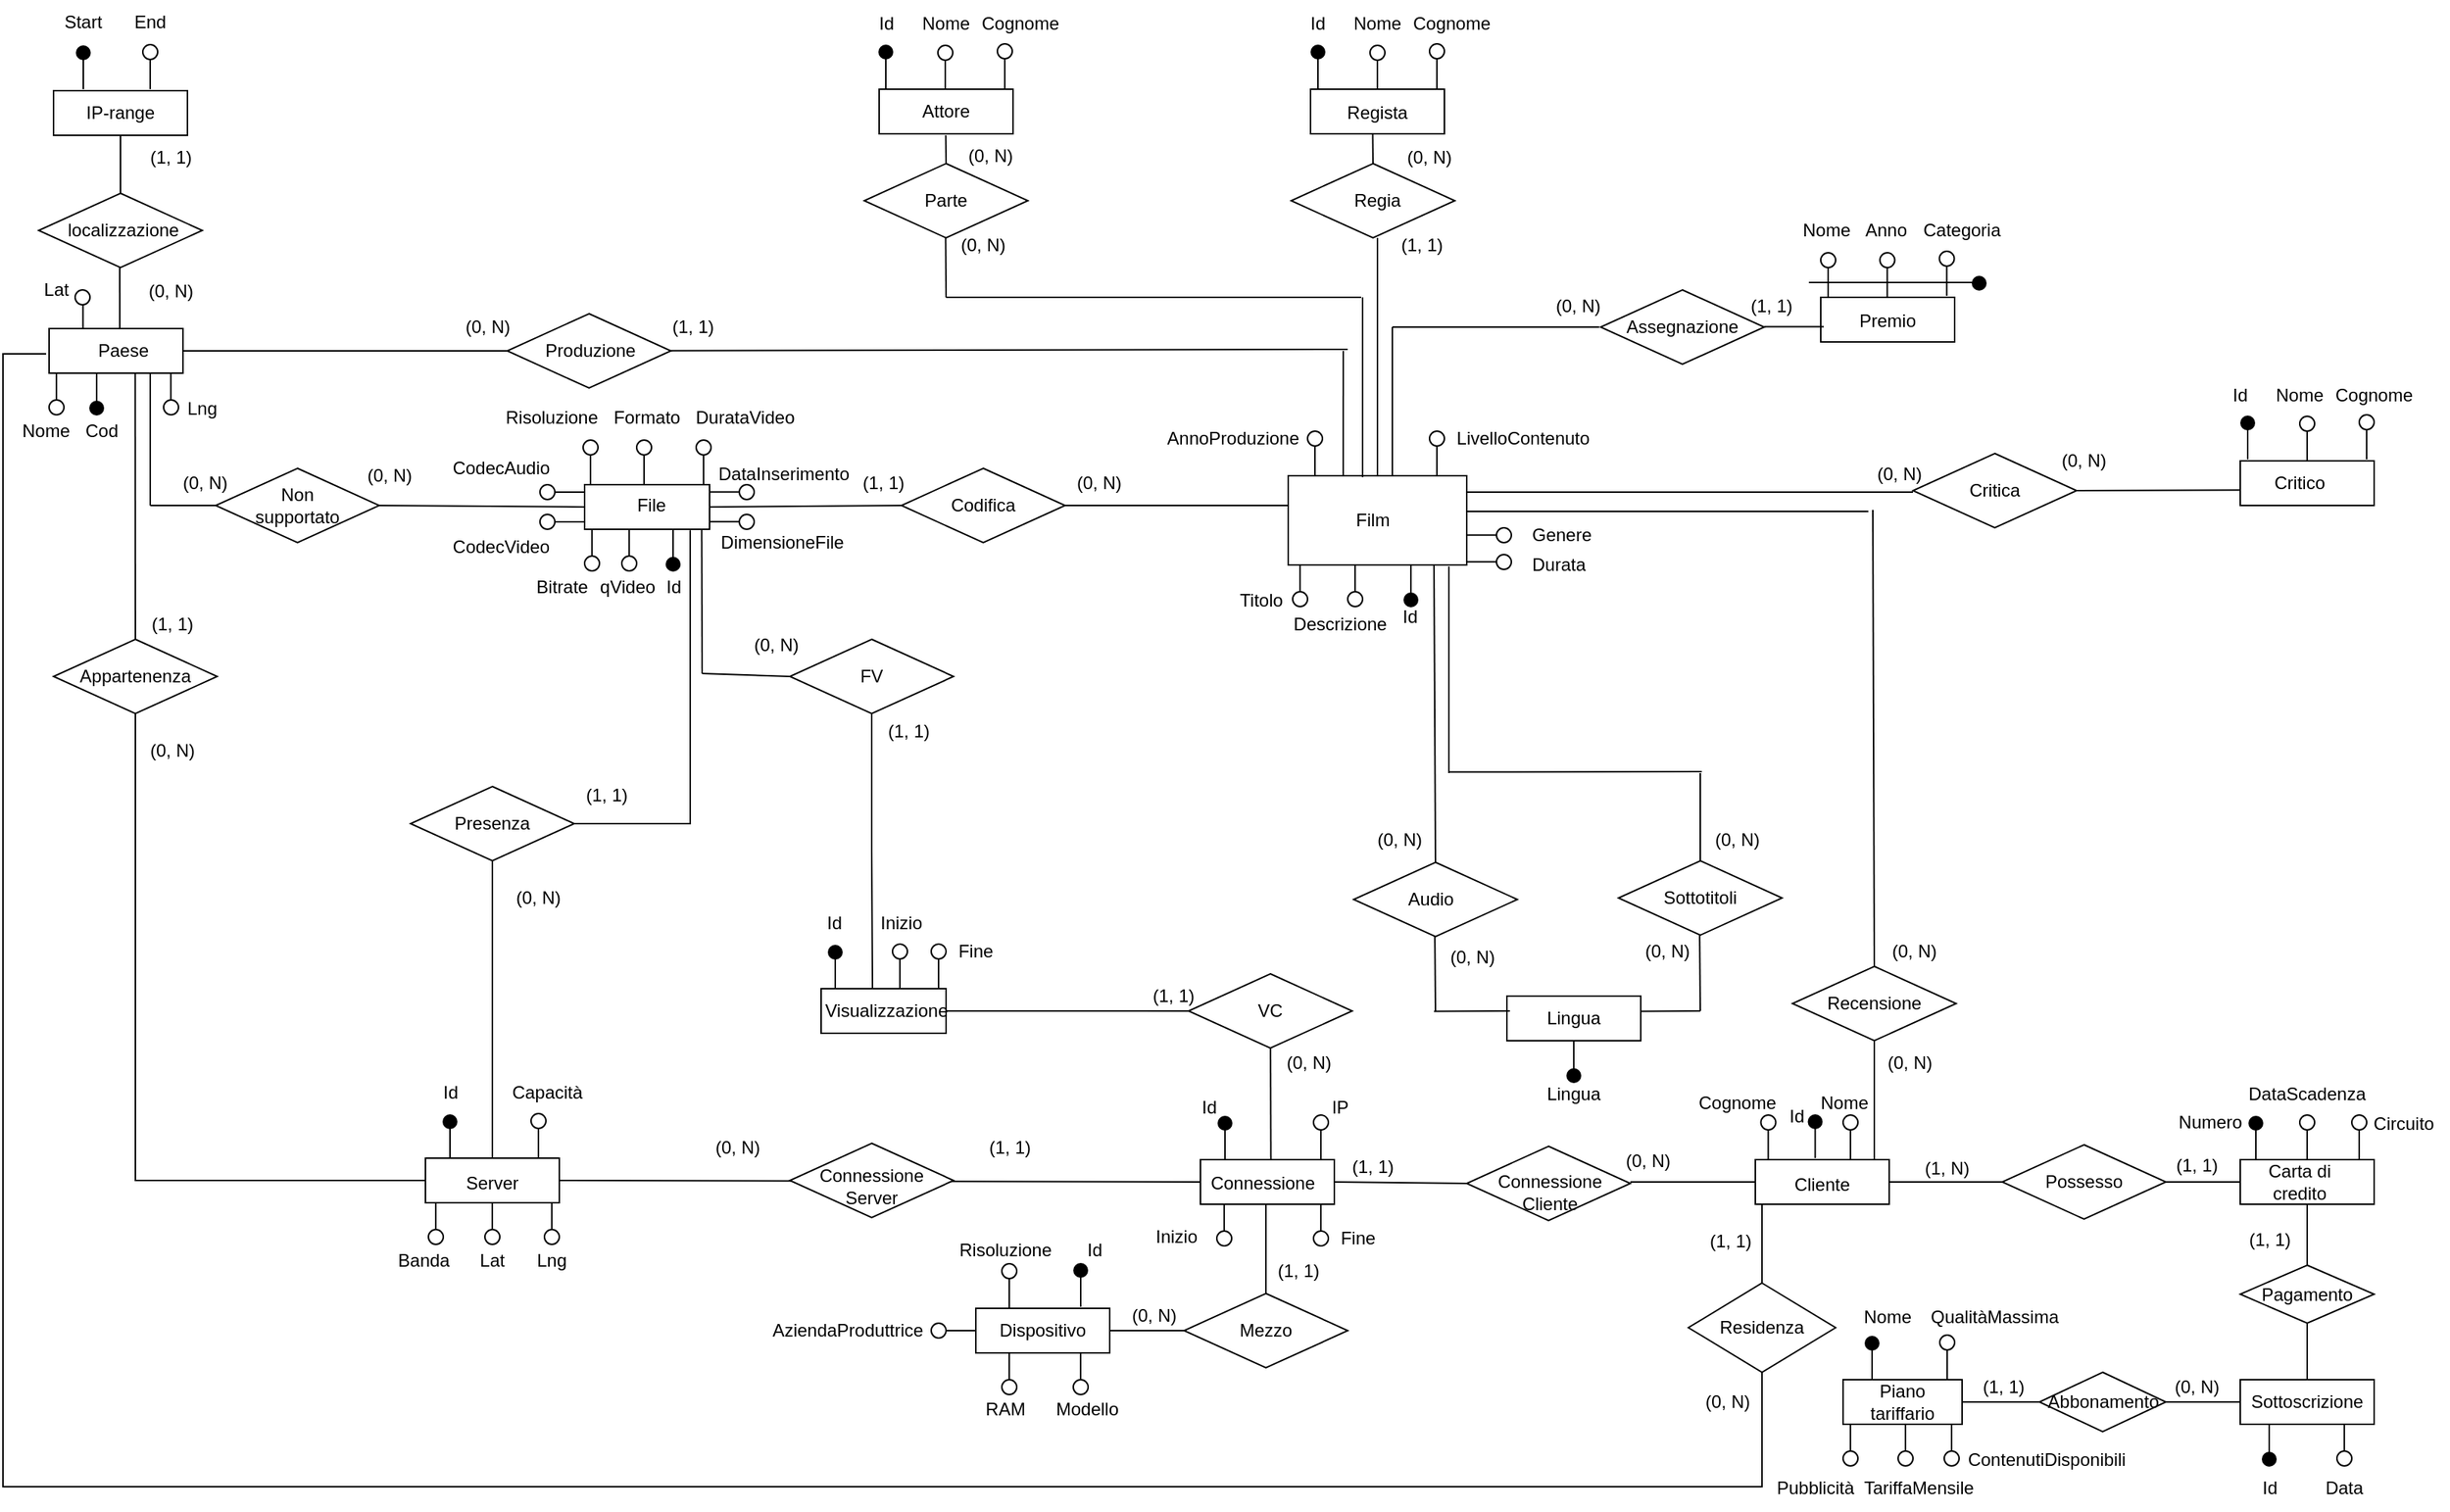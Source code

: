 <mxfile version="21.7.5" type="github">
  <diagram id="R2lEEEUBdFMjLlhIrx00" name="Page-1">
    <mxGraphModel dx="2035" dy="1182" grid="1" gridSize="10" guides="1" tooltips="1" connect="1" arrows="1" fold="1" page="1" pageScale="1" pageWidth="1654" pageHeight="1169" math="0" shadow="0" extFonts="Permanent Marker^https://fonts.googleapis.com/css?family=Permanent+Marker">
      <root>
        <mxCell id="0" />
        <mxCell id="1" parent="0" />
        <mxCell id="k5sNIqVDAsuTKzZ9p33I-143" value="" style="endArrow=none;html=1;rounded=0;entryX=0;entryY=0.5;entryDx=0;entryDy=0;exitX=1;exitY=0.5;exitDx=0;exitDy=0;" parent="1" source="k5sNIqVDAsuTKzZ9p33I-61" target="k5sNIqVDAsuTKzZ9p33I-58" edge="1">
          <mxGeometry width="50" height="50" relative="1" as="geometry">
            <mxPoint x="699" y="872.21" as="sourcePoint" />
            <mxPoint x="745" y="871.78" as="targetPoint" />
          </mxGeometry>
        </mxCell>
        <mxCell id="KTw9ljzQxqcV50lDEeNT-29" value="" style="edgeStyle=orthogonalEdgeStyle;rounded=0;orthogonalLoop=1;jettySize=auto;html=1;entryX=0.5;entryY=0;entryDx=0;entryDy=0;endArrow=none;endFill=0;" edge="1" parent="1" source="k5sNIqVDAsuTKzZ9p33I-42" target="HGbytWLDPS0W9H9Zn5LI-20">
          <mxGeometry relative="1" as="geometry">
            <mxPoint x="1544" y="907" as="targetPoint" />
          </mxGeometry>
        </mxCell>
        <mxCell id="k5sNIqVDAsuTKzZ9p33I-42" value="" style="rounded=0;whiteSpace=wrap;html=1;" parent="1" vertex="1">
          <mxGeometry x="1514" y="857" width="90" height="30" as="geometry" />
        </mxCell>
        <mxCell id="k5sNIqVDAsuTKzZ9p33I-47" value="Carta di credito" style="text;html=1;strokeColor=none;fillColor=none;align=center;verticalAlign=middle;whiteSpace=wrap;rounded=0;" parent="1" vertex="1">
          <mxGeometry x="1524" y="857" width="60" height="30" as="geometry" />
        </mxCell>
        <mxCell id="KTw9ljzQxqcV50lDEeNT-24" value="" style="edgeStyle=orthogonalEdgeStyle;rounded=0;orthogonalLoop=1;jettySize=auto;html=1;endArrow=none;endFill=0;entryX=1;entryY=0.5;entryDx=0;entryDy=0;" edge="1" parent="1" source="k5sNIqVDAsuTKzZ9p33I-49" target="k5sNIqVDAsuTKzZ9p33I-53">
          <mxGeometry relative="1" as="geometry" />
        </mxCell>
        <mxCell id="KTw9ljzQxqcV50lDEeNT-27" style="edgeStyle=orthogonalEdgeStyle;rounded=0;orthogonalLoop=1;jettySize=auto;html=1;exitX=1;exitY=0.5;exitDx=0;exitDy=0;entryX=0;entryY=0.5;entryDx=0;entryDy=0;endArrow=none;endFill=0;" edge="1" parent="1" source="k5sNIqVDAsuTKzZ9p33I-49" target="k5sNIqVDAsuTKzZ9p33I-42">
          <mxGeometry relative="1" as="geometry" />
        </mxCell>
        <mxCell id="k5sNIqVDAsuTKzZ9p33I-49" value="" style="rhombus;whiteSpace=wrap;html=1;" parent="1" vertex="1">
          <mxGeometry x="1354" y="847" width="110" height="50" as="geometry" />
        </mxCell>
        <mxCell id="k5sNIqVDAsuTKzZ9p33I-50" value="" style="rounded=0;whiteSpace=wrap;html=1;" parent="1" vertex="1">
          <mxGeometry x="664" y="957" width="90" height="30" as="geometry" />
        </mxCell>
        <mxCell id="k5sNIqVDAsuTKzZ9p33I-51" value="Dispositivo" style="text;html=1;strokeColor=none;fillColor=none;align=center;verticalAlign=middle;whiteSpace=wrap;rounded=0;" parent="1" vertex="1">
          <mxGeometry x="679" y="957" width="60" height="30" as="geometry" />
        </mxCell>
        <mxCell id="KTw9ljzQxqcV50lDEeNT-5" value="" style="edgeStyle=orthogonalEdgeStyle;rounded=0;orthogonalLoop=1;jettySize=auto;html=1;endArrow=none;endFill=0;" edge="1" parent="1" source="k5sNIqVDAsuTKzZ9p33I-52" target="k5sNIqVDAsuTKzZ9p33I-50">
          <mxGeometry relative="1" as="geometry" />
        </mxCell>
        <mxCell id="k5sNIqVDAsuTKzZ9p33I-52" value="" style="rhombus;whiteSpace=wrap;html=1;" parent="1" vertex="1">
          <mxGeometry x="804" y="947" width="110" height="50" as="geometry" />
        </mxCell>
        <mxCell id="k5sNIqVDAsuTKzZ9p33I-53" value="" style="rounded=0;whiteSpace=wrap;html=1;" parent="1" vertex="1">
          <mxGeometry x="1188" y="857" width="90" height="30" as="geometry" />
        </mxCell>
        <mxCell id="k5sNIqVDAsuTKzZ9p33I-58" value="" style="rounded=0;whiteSpace=wrap;html=1;" parent="1" vertex="1">
          <mxGeometry x="815" y="857" width="90" height="30" as="geometry" />
        </mxCell>
        <mxCell id="k5sNIqVDAsuTKzZ9p33I-59" value="" style="rhombus;whiteSpace=wrap;html=1;" parent="1" vertex="1">
          <mxGeometry x="994" y="848" width="110" height="50" as="geometry" />
        </mxCell>
        <mxCell id="KTw9ljzQxqcV50lDEeNT-33" style="edgeStyle=orthogonalEdgeStyle;rounded=0;orthogonalLoop=1;jettySize=auto;html=1;entryX=0.5;entryY=1;entryDx=0;entryDy=0;endArrow=none;endFill=0;" edge="1" parent="1" source="k5sNIqVDAsuTKzZ9p33I-61" target="k5sNIqVDAsuTKzZ9p33I-66">
          <mxGeometry relative="1" as="geometry" />
        </mxCell>
        <mxCell id="k5sNIqVDAsuTKzZ9p33I-61" value="" style="rounded=0;whiteSpace=wrap;html=1;" parent="1" vertex="1">
          <mxGeometry x="294" y="856" width="90" height="30" as="geometry" />
        </mxCell>
        <mxCell id="k5sNIqVDAsuTKzZ9p33I-66" value="" style="rhombus;whiteSpace=wrap;html=1;" parent="1" vertex="1">
          <mxGeometry x="44" y="507" width="110" height="50" as="geometry" />
        </mxCell>
        <mxCell id="k5sNIqVDAsuTKzZ9p33I-67" value="" style="rounded=0;whiteSpace=wrap;html=1;" parent="1" vertex="1">
          <mxGeometry x="41" y="298" width="90" height="30" as="geometry" />
        </mxCell>
        <mxCell id="k5sNIqVDAsuTKzZ9p33I-69" value="Connessione" style="text;html=1;strokeColor=none;fillColor=none;align=center;verticalAlign=middle;whiteSpace=wrap;rounded=0;" parent="1" vertex="1">
          <mxGeometry x="827" y="858" width="60" height="30" as="geometry" />
        </mxCell>
        <mxCell id="k5sNIqVDAsuTKzZ9p33I-70" value="" style="rounded=0;whiteSpace=wrap;html=1;" parent="1" vertex="1">
          <mxGeometry x="874" y="397" width="120" height="60" as="geometry" />
        </mxCell>
        <mxCell id="k5sNIqVDAsuTKzZ9p33I-71" value="Film" style="text;html=1;strokeColor=none;fillColor=none;align=center;verticalAlign=middle;whiteSpace=wrap;rounded=0;" parent="1" vertex="1">
          <mxGeometry x="901" y="412" width="60" height="30" as="geometry" />
        </mxCell>
        <mxCell id="k5sNIqVDAsuTKzZ9p33I-72" value="" style="rounded=0;whiteSpace=wrap;html=1;" parent="1" vertex="1">
          <mxGeometry x="401" y="403" width="84" height="30" as="geometry" />
        </mxCell>
        <mxCell id="k5sNIqVDAsuTKzZ9p33I-74" value="File" style="text;html=1;strokeColor=none;fillColor=none;align=center;verticalAlign=middle;whiteSpace=wrap;rounded=0;" parent="1" vertex="1">
          <mxGeometry x="416" y="402" width="60" height="30" as="geometry" />
        </mxCell>
        <mxCell id="k5sNIqVDAsuTKzZ9p33I-76" value="Server" style="text;html=1;strokeColor=none;fillColor=none;align=center;verticalAlign=middle;whiteSpace=wrap;rounded=0;" parent="1" vertex="1">
          <mxGeometry x="309" y="858" width="60" height="30" as="geometry" />
        </mxCell>
        <mxCell id="k5sNIqVDAsuTKzZ9p33I-77" value="" style="rounded=0;whiteSpace=wrap;html=1;" parent="1" vertex="1">
          <mxGeometry x="1232" y="277" width="90" height="30" as="geometry" />
        </mxCell>
        <mxCell id="k5sNIqVDAsuTKzZ9p33I-78" value="" style="rounded=0;whiteSpace=wrap;html=1;" parent="1" vertex="1">
          <mxGeometry x="889" y="137" width="90" height="30" as="geometry" />
        </mxCell>
        <mxCell id="k5sNIqVDAsuTKzZ9p33I-79" value="" style="rounded=0;whiteSpace=wrap;html=1;" parent="1" vertex="1">
          <mxGeometry x="599" y="137" width="90" height="30" as="geometry" />
        </mxCell>
        <mxCell id="KTw9ljzQxqcV50lDEeNT-34" style="edgeStyle=orthogonalEdgeStyle;rounded=0;orthogonalLoop=1;jettySize=auto;html=1;entryX=0;entryY=0.5;entryDx=0;entryDy=0;endArrow=none;endFill=0;exitX=0.5;exitY=1;exitDx=0;exitDy=0;" edge="1" parent="1" source="KTw9ljzQxqcV50lDEeNT-37">
          <mxGeometry relative="1" as="geometry">
            <mxPoint x="1204" y="1077" as="sourcePoint" />
            <mxPoint x="39" y="315" as="targetPoint" />
            <Array as="points">
              <mxPoint x="1193" y="1077" />
              <mxPoint x="10" y="1077" />
              <mxPoint x="10" y="315" />
            </Array>
          </mxGeometry>
        </mxCell>
        <mxCell id="k5sNIqVDAsuTKzZ9p33I-83" value="Cliente" style="text;html=1;strokeColor=none;fillColor=none;align=center;verticalAlign=middle;whiteSpace=wrap;rounded=0;" parent="1" vertex="1">
          <mxGeometry x="1203" y="859" width="60" height="30" as="geometry" />
        </mxCell>
        <mxCell id="k5sNIqVDAsuTKzZ9p33I-87" value="" style="rhombus;whiteSpace=wrap;html=1;" parent="1" vertex="1">
          <mxGeometry x="614" y="392" width="110" height="50" as="geometry" />
        </mxCell>
        <mxCell id="k5sNIqVDAsuTKzZ9p33I-93" value="" style="rounded=0;whiteSpace=wrap;html=1;" parent="1" vertex="1">
          <mxGeometry x="1514" y="387" width="90" height="30" as="geometry" />
        </mxCell>
        <mxCell id="k5sNIqVDAsuTKzZ9p33I-94" value="Critico" style="text;html=1;strokeColor=none;fillColor=none;align=center;verticalAlign=middle;whiteSpace=wrap;rounded=0;" parent="1" vertex="1">
          <mxGeometry x="1524" y="387" width="60" height="30" as="geometry" />
        </mxCell>
        <mxCell id="k5sNIqVDAsuTKzZ9p33I-95" value="Paese" style="text;html=1;strokeColor=none;fillColor=none;align=center;verticalAlign=middle;whiteSpace=wrap;rounded=0;" parent="1" vertex="1">
          <mxGeometry x="61" y="298" width="60" height="30" as="geometry" />
        </mxCell>
        <mxCell id="k5sNIqVDAsuTKzZ9p33I-96" value="Attore" style="text;html=1;strokeColor=none;fillColor=none;align=center;verticalAlign=middle;whiteSpace=wrap;rounded=0;" parent="1" vertex="1">
          <mxGeometry x="614" y="137" width="60" height="30" as="geometry" />
        </mxCell>
        <mxCell id="k5sNIqVDAsuTKzZ9p33I-97" value="Regista" style="text;html=1;strokeColor=none;fillColor=none;align=center;verticalAlign=middle;whiteSpace=wrap;rounded=0;" parent="1" vertex="1">
          <mxGeometry x="904" y="138" width="60" height="30" as="geometry" />
        </mxCell>
        <mxCell id="k5sNIqVDAsuTKzZ9p33I-98" value="" style="rhombus;whiteSpace=wrap;html=1;" parent="1" vertex="1">
          <mxGeometry x="876" y="187" width="110" height="50" as="geometry" />
        </mxCell>
        <mxCell id="k5sNIqVDAsuTKzZ9p33I-99" value="" style="rhombus;whiteSpace=wrap;html=1;" parent="1" vertex="1">
          <mxGeometry x="589" y="187" width="110" height="50" as="geometry" />
        </mxCell>
        <mxCell id="k5sNIqVDAsuTKzZ9p33I-100" value="Premio" style="text;html=1;strokeColor=none;fillColor=none;align=center;verticalAlign=middle;whiteSpace=wrap;rounded=0;" parent="1" vertex="1">
          <mxGeometry x="1247" y="278" width="60" height="30" as="geometry" />
        </mxCell>
        <mxCell id="k5sNIqVDAsuTKzZ9p33I-103" value="" style="endArrow=none;html=1;rounded=0;entryX=0;entryY=0.5;entryDx=0;entryDy=0;exitX=1;exitY=0.5;exitDx=0;exitDy=0;" parent="1" source="k5sNIqVDAsuTKzZ9p33I-87" edge="1">
          <mxGeometry width="50" height="50" relative="1" as="geometry">
            <mxPoint x="784" y="417" as="sourcePoint" />
            <mxPoint x="874" y="417" as="targetPoint" />
          </mxGeometry>
        </mxCell>
        <mxCell id="k5sNIqVDAsuTKzZ9p33I-104" value="" style="endArrow=none;html=1;rounded=0;" parent="1" edge="1">
          <mxGeometry width="50" height="50" relative="1" as="geometry">
            <mxPoint x="934" y="397" as="sourcePoint" />
            <mxPoint x="934" y="237" as="targetPoint" />
          </mxGeometry>
        </mxCell>
        <mxCell id="k5sNIqVDAsuTKzZ9p33I-105" value="" style="rhombus;whiteSpace=wrap;html=1;" parent="1" vertex="1">
          <mxGeometry x="1084" y="272" width="110" height="50" as="geometry" />
        </mxCell>
        <mxCell id="k5sNIqVDAsuTKzZ9p33I-109" value="" style="endArrow=none;html=1;rounded=0;exitX=1;exitY=0.25;exitDx=0;exitDy=0;" parent="1" edge="1">
          <mxGeometry width="50" height="50" relative="1" as="geometry">
            <mxPoint x="994" y="421" as="sourcePoint" />
            <mxPoint x="1264" y="421" as="targetPoint" />
          </mxGeometry>
        </mxCell>
        <mxCell id="k5sNIqVDAsuTKzZ9p33I-111" value="Id" style="text;html=1;strokeColor=none;fillColor=none;align=center;verticalAlign=middle;whiteSpace=wrap;rounded=0;" parent="1" vertex="1">
          <mxGeometry x="926" y="477" width="60" height="30" as="geometry" />
        </mxCell>
        <mxCell id="k5sNIqVDAsuTKzZ9p33I-112" value="Titolo" style="text;html=1;strokeColor=none;fillColor=none;align=center;verticalAlign=middle;whiteSpace=wrap;rounded=0;" parent="1" vertex="1">
          <mxGeometry x="826" y="465.5" width="60" height="30" as="geometry" />
        </mxCell>
        <mxCell id="k5sNIqVDAsuTKzZ9p33I-113" value="Descrizione" style="text;html=1;strokeColor=none;fillColor=none;align=center;verticalAlign=middle;whiteSpace=wrap;rounded=0;" parent="1" vertex="1">
          <mxGeometry x="879" y="482" width="60" height="30" as="geometry" />
        </mxCell>
        <mxCell id="k5sNIqVDAsuTKzZ9p33I-114" value="" style="endArrow=none;html=1;rounded=0;" parent="1" edge="1">
          <mxGeometry width="50" height="50" relative="1" as="geometry">
            <mxPoint x="944" y="397" as="sourcePoint" />
            <mxPoint x="944" y="297" as="targetPoint" />
          </mxGeometry>
        </mxCell>
        <mxCell id="k5sNIqVDAsuTKzZ9p33I-115" value="" style="endArrow=none;html=1;rounded=0;" parent="1" edge="1">
          <mxGeometry width="50" height="50" relative="1" as="geometry">
            <mxPoint x="944" y="297" as="sourcePoint" />
            <mxPoint x="1083" y="297" as="targetPoint" />
          </mxGeometry>
        </mxCell>
        <mxCell id="k5sNIqVDAsuTKzZ9p33I-117" value="" style="endArrow=none;html=1;rounded=0;" parent="1" edge="1">
          <mxGeometry width="50" height="50" relative="1" as="geometry">
            <mxPoint x="924" y="398" as="sourcePoint" />
            <mxPoint x="924" y="277" as="targetPoint" />
          </mxGeometry>
        </mxCell>
        <mxCell id="k5sNIqVDAsuTKzZ9p33I-125" value="" style="endArrow=none;html=1;rounded=0;exitX=0.5;exitY=0;exitDx=0;exitDy=0;entryX=0.631;entryY=0.992;entryDx=0;entryDy=0;entryPerimeter=0;" parent="1" source="k5sNIqVDAsuTKzZ9p33I-66" target="k5sNIqVDAsuTKzZ9p33I-95" edge="1">
          <mxGeometry width="50" height="50" relative="1" as="geometry">
            <mxPoint x="87" y="487" as="sourcePoint" />
            <mxPoint x="85" y="337" as="targetPoint" />
          </mxGeometry>
        </mxCell>
        <mxCell id="k5sNIqVDAsuTKzZ9p33I-127" value="Appartenenza" style="text;html=1;strokeColor=none;fillColor=none;align=center;verticalAlign=middle;whiteSpace=wrap;rounded=0;" parent="1" vertex="1">
          <mxGeometry x="69" y="517" width="60" height="30" as="geometry" />
        </mxCell>
        <mxCell id="k5sNIqVDAsuTKzZ9p33I-128" value="Codifica" style="text;html=1;strokeColor=none;fillColor=none;align=center;verticalAlign=middle;whiteSpace=wrap;rounded=0;" parent="1" vertex="1">
          <mxGeometry x="639" y="402" width="60" height="30" as="geometry" />
        </mxCell>
        <mxCell id="k5sNIqVDAsuTKzZ9p33I-130" value="Parte" style="text;html=1;strokeColor=none;fillColor=none;align=center;verticalAlign=middle;whiteSpace=wrap;rounded=0;" parent="1" vertex="1">
          <mxGeometry x="614" y="197" width="60" height="30" as="geometry" />
        </mxCell>
        <mxCell id="k5sNIqVDAsuTKzZ9p33I-131" value="Regia" style="text;html=1;strokeColor=none;fillColor=none;align=center;verticalAlign=middle;whiteSpace=wrap;rounded=0;" parent="1" vertex="1">
          <mxGeometry x="904" y="197" width="60" height="30" as="geometry" />
        </mxCell>
        <mxCell id="k5sNIqVDAsuTKzZ9p33I-132" value="Assegnazione" style="text;html=1;strokeColor=none;fillColor=none;align=center;verticalAlign=middle;whiteSpace=wrap;rounded=0;" parent="1" vertex="1">
          <mxGeometry x="1109" y="282" width="60" height="30" as="geometry" />
        </mxCell>
        <mxCell id="k5sNIqVDAsuTKzZ9p33I-135" value="Connessione Cliente" style="text;html=1;strokeColor=none;fillColor=none;align=center;verticalAlign=middle;whiteSpace=wrap;rounded=0;" parent="1" vertex="1">
          <mxGeometry x="1020" y="864" width="60" height="30" as="geometry" />
        </mxCell>
        <mxCell id="k5sNIqVDAsuTKzZ9p33I-136" value="Mezzo" style="text;html=1;strokeColor=none;fillColor=none;align=center;verticalAlign=middle;whiteSpace=wrap;rounded=0;" parent="1" vertex="1">
          <mxGeometry x="829" y="957" width="60" height="30" as="geometry" />
        </mxCell>
        <mxCell id="k5sNIqVDAsuTKzZ9p33I-137" value="Possesso" style="text;html=1;strokeColor=none;fillColor=none;align=center;verticalAlign=middle;whiteSpace=wrap;rounded=0;" parent="1" vertex="1">
          <mxGeometry x="1379" y="857" width="60" height="30" as="geometry" />
        </mxCell>
        <mxCell id="k5sNIqVDAsuTKzZ9p33I-147" value="" style="endArrow=none;html=1;rounded=0;entryX=0;entryY=0.5;entryDx=0;entryDy=0;" parent="1" target="k5sNIqVDAsuTKzZ9p33I-53" edge="1">
          <mxGeometry width="50" height="50" relative="1" as="geometry">
            <mxPoint x="1104" y="872" as="sourcePoint" />
            <mxPoint x="1379" y="870.52" as="targetPoint" />
            <Array as="points" />
          </mxGeometry>
        </mxCell>
        <mxCell id="k5sNIqVDAsuTKzZ9p33I-150" value="" style="rhombus;whiteSpace=wrap;html=1;" parent="1" vertex="1">
          <mxGeometry x="1213" y="727" width="110" height="50" as="geometry" />
        </mxCell>
        <mxCell id="k5sNIqVDAsuTKzZ9p33I-159" value="" style="endArrow=none;html=1;rounded=0;exitX=1;exitY=0.5;exitDx=0;exitDy=0;" parent="1" source="k5sNIqVDAsuTKzZ9p33I-72" edge="1">
          <mxGeometry width="50" height="50" relative="1" as="geometry">
            <mxPoint x="554" y="417" as="sourcePoint" />
            <mxPoint x="614" y="417" as="targetPoint" />
          </mxGeometry>
        </mxCell>
        <mxCell id="k5sNIqVDAsuTKzZ9p33I-160" value="" style="endArrow=none;html=1;rounded=0;entryX=0;entryY=0.5;entryDx=0;entryDy=0;" parent="1" source="RoZiD9-LQM_SnvsdjY7X-25" edge="1">
          <mxGeometry width="50" height="50" relative="1" as="geometry">
            <mxPoint x="594" y="757" as="sourcePoint" />
            <mxPoint x="862.5" y="757.07" as="targetPoint" />
          </mxGeometry>
        </mxCell>
        <mxCell id="k5sNIqVDAsuTKzZ9p33I-162" value="" style="endArrow=none;html=1;rounded=0;exitX=0.937;exitY=1.001;exitDx=0;exitDy=0;exitPerimeter=0;" parent="1" source="k5sNIqVDAsuTKzZ9p33I-72" edge="1">
          <mxGeometry width="50" height="50" relative="1" as="geometry">
            <mxPoint x="498" y="437" as="sourcePoint" />
            <mxPoint x="480" y="530" as="targetPoint" />
          </mxGeometry>
        </mxCell>
        <mxCell id="k5sNIqVDAsuTKzZ9p33I-163" value="" style="endArrow=none;html=1;rounded=0;" parent="1" source="RoZiD9-LQM_SnvsdjY7X-22" edge="1">
          <mxGeometry width="50" height="50" relative="1" as="geometry">
            <mxPoint x="369" y="532" as="sourcePoint" />
            <mxPoint x="594" y="532" as="targetPoint" />
          </mxGeometry>
        </mxCell>
        <mxCell id="k5sNIqVDAsuTKzZ9p33I-165" value="" style="endArrow=none;html=1;rounded=0;" parent="1" edge="1">
          <mxGeometry width="50" height="50" relative="1" as="geometry">
            <mxPoint x="644" y="277" as="sourcePoint" />
            <mxPoint x="923" y="277" as="targetPoint" />
          </mxGeometry>
        </mxCell>
        <mxCell id="k5sNIqVDAsuTKzZ9p33I-166" value="" style="endArrow=none;html=1;rounded=0;" parent="1" edge="1">
          <mxGeometry width="50" height="50" relative="1" as="geometry">
            <mxPoint x="644" y="277" as="sourcePoint" />
            <mxPoint x="643.71" y="237" as="targetPoint" />
          </mxGeometry>
        </mxCell>
        <mxCell id="k5sNIqVDAsuTKzZ9p33I-167" value="" style="endArrow=none;html=1;rounded=0;" parent="1" source="czPrn0Utlx6H9Ysgk2uM-20" edge="1">
          <mxGeometry width="50" height="50" relative="1" as="geometry">
            <mxPoint x="194" y="312" as="sourcePoint" />
            <mxPoint x="914" y="312" as="targetPoint" />
          </mxGeometry>
        </mxCell>
        <mxCell id="k5sNIqVDAsuTKzZ9p33I-168" value="" style="endArrow=none;html=1;rounded=0;exitX=0.5;exitY=0;exitDx=0;exitDy=0;" parent="1" source="k5sNIqVDAsuTKzZ9p33I-150" edge="1">
          <mxGeometry width="50" height="50" relative="1" as="geometry">
            <mxPoint x="1269" y="530" as="sourcePoint" />
            <mxPoint x="1267" y="420" as="targetPoint" />
          </mxGeometry>
        </mxCell>
        <mxCell id="k5sNIqVDAsuTKzZ9p33I-172" value="" style="endArrow=none;html=1;rounded=0;exitX=0.661;exitY=0.043;exitDx=0;exitDy=0;exitPerimeter=0;" parent="1" edge="1">
          <mxGeometry width="50" height="50" relative="1" as="geometry">
            <mxPoint x="859" y="947" as="sourcePoint" />
            <mxPoint x="859" y="887" as="targetPoint" />
          </mxGeometry>
        </mxCell>
        <mxCell id="k5sNIqVDAsuTKzZ9p33I-175" value="" style="endArrow=none;html=1;rounded=0;entryX=0;entryY=0.5;entryDx=0;entryDy=0;exitX=1;exitY=0.5;exitDx=0;exitDy=0;" parent="1" source="k5sNIqVDAsuTKzZ9p33I-58" target="k5sNIqVDAsuTKzZ9p33I-59" edge="1">
          <mxGeometry width="50" height="50" relative="1" as="geometry">
            <mxPoint x="838" y="872.94" as="sourcePoint" />
            <mxPoint x="889" y="872.73" as="targetPoint" />
          </mxGeometry>
        </mxCell>
        <mxCell id="k5sNIqVDAsuTKzZ9p33I-182" value="" style="endArrow=none;html=1;rounded=0;" parent="1" edge="1">
          <mxGeometry width="50" height="50" relative="1" as="geometry">
            <mxPoint x="644" y="187" as="sourcePoint" />
            <mxPoint x="643.79" y="168" as="targetPoint" />
          </mxGeometry>
        </mxCell>
        <mxCell id="k5sNIqVDAsuTKzZ9p33I-183" value="" style="endArrow=none;html=1;rounded=0;exitX=0.5;exitY=0;exitDx=0;exitDy=0;" parent="1" source="k5sNIqVDAsuTKzZ9p33I-98" edge="1">
          <mxGeometry width="50" height="50" relative="1" as="geometry">
            <mxPoint x="931.08" y="207" as="sourcePoint" />
            <mxPoint x="930.79" y="167" as="targetPoint" />
          </mxGeometry>
        </mxCell>
        <mxCell id="k5sNIqVDAsuTKzZ9p33I-184" value="" style="endArrow=none;html=1;rounded=0;" parent="1" edge="1">
          <mxGeometry width="50" height="50" relative="1" as="geometry">
            <mxPoint x="1194" y="296.8" as="sourcePoint" />
            <mxPoint x="1234" y="296.8" as="targetPoint" />
          </mxGeometry>
        </mxCell>
        <mxCell id="k5sNIqVDAsuTKzZ9p33I-185" value="" style="endArrow=none;html=1;rounded=0;entryX=0.5;entryY=1;entryDx=0;entryDy=0;" parent="1" target="k5sNIqVDAsuTKzZ9p33I-150" edge="1">
          <mxGeometry width="50" height="50" relative="1" as="geometry">
            <mxPoint x="1268" y="857" as="sourcePoint" />
            <mxPoint x="1267.71" y="817" as="targetPoint" />
          </mxGeometry>
        </mxCell>
        <mxCell id="k5sNIqVDAsuTKzZ9p33I-193" value="" style="rhombus;whiteSpace=wrap;html=1;" parent="1" vertex="1">
          <mxGeometry x="153" y="392" width="110" height="50" as="geometry" />
        </mxCell>
        <mxCell id="k5sNIqVDAsuTKzZ9p33I-194" value="" style="endArrow=none;html=1;rounded=0;" parent="1" edge="1">
          <mxGeometry width="50" height="50" relative="1" as="geometry">
            <mxPoint x="109" y="417" as="sourcePoint" />
            <mxPoint x="154" y="417" as="targetPoint" />
          </mxGeometry>
        </mxCell>
        <mxCell id="k5sNIqVDAsuTKzZ9p33I-195" value="" style="endArrow=none;html=1;rounded=0;exitX=1;exitY=0.5;exitDx=0;exitDy=0;entryX=0;entryY=0.5;entryDx=0;entryDy=0;" parent="1" source="k5sNIqVDAsuTKzZ9p33I-193" edge="1" target="k5sNIqVDAsuTKzZ9p33I-72">
          <mxGeometry width="50" height="50" relative="1" as="geometry">
            <mxPoint x="344" y="417" as="sourcePoint" />
            <mxPoint x="294" y="417" as="targetPoint" />
          </mxGeometry>
        </mxCell>
        <mxCell id="k5sNIqVDAsuTKzZ9p33I-196" value="" style="endArrow=none;html=1;rounded=0;" parent="1" edge="1">
          <mxGeometry width="50" height="50" relative="1" as="geometry">
            <mxPoint x="109" y="328" as="sourcePoint" />
            <mxPoint x="109" y="417" as="targetPoint" />
          </mxGeometry>
        </mxCell>
        <mxCell id="k5sNIqVDAsuTKzZ9p33I-197" value="Non supportato" style="text;html=1;strokeColor=none;fillColor=none;align=center;verticalAlign=middle;whiteSpace=wrap;rounded=0;" parent="1" vertex="1">
          <mxGeometry x="178" y="402" width="60" height="30" as="geometry" />
        </mxCell>
        <mxCell id="czPrn0Utlx6H9Ysgk2uM-1" value="" style="rounded=0;whiteSpace=wrap;html=1;" parent="1" vertex="1">
          <mxGeometry x="1021" y="747" width="90" height="30" as="geometry" />
        </mxCell>
        <mxCell id="czPrn0Utlx6H9Ysgk2uM-2" value="Lingua" style="text;html=1;strokeColor=none;fillColor=none;align=center;verticalAlign=middle;whiteSpace=wrap;rounded=0;" parent="1" vertex="1">
          <mxGeometry x="1036" y="747" width="60" height="30" as="geometry" />
        </mxCell>
        <mxCell id="czPrn0Utlx6H9Ysgk2uM-3" value="" style="rhombus;whiteSpace=wrap;html=1;" parent="1" vertex="1">
          <mxGeometry x="1096" y="656" width="110" height="50" as="geometry" />
        </mxCell>
        <mxCell id="czPrn0Utlx6H9Ysgk2uM-4" value="" style="rhombus;whiteSpace=wrap;html=1;" parent="1" vertex="1">
          <mxGeometry x="918" y="657" width="110" height="50" as="geometry" />
        </mxCell>
        <mxCell id="czPrn0Utlx6H9Ysgk2uM-5" value="Audio" style="text;html=1;strokeColor=none;fillColor=none;align=center;verticalAlign=middle;whiteSpace=wrap;rounded=0;" parent="1" vertex="1">
          <mxGeometry x="940" y="667" width="60" height="30" as="geometry" />
        </mxCell>
        <mxCell id="czPrn0Utlx6H9Ysgk2uM-6" value="Sottotitoli" style="text;html=1;strokeColor=none;fillColor=none;align=center;verticalAlign=middle;whiteSpace=wrap;rounded=0;" parent="1" vertex="1">
          <mxGeometry x="1121" y="666" width="60" height="30" as="geometry" />
        </mxCell>
        <mxCell id="czPrn0Utlx6H9Ysgk2uM-7" value="" style="endArrow=none;html=1;rounded=0;entryX=0.25;entryY=1;entryDx=0;entryDy=0;exitX=0.5;exitY=0;exitDx=0;exitDy=0;" parent="1" source="czPrn0Utlx6H9Ysgk2uM-4" edge="1">
          <mxGeometry width="50" height="50" relative="1" as="geometry">
            <mxPoint x="972" y="597" as="sourcePoint" />
            <mxPoint x="972" y="457" as="targetPoint" />
          </mxGeometry>
        </mxCell>
        <mxCell id="czPrn0Utlx6H9Ysgk2uM-8" value="" style="endArrow=none;html=1;rounded=0;entryX=0.25;entryY=1;entryDx=0;entryDy=0;" parent="1" edge="1">
          <mxGeometry width="50" height="50" relative="1" as="geometry">
            <mxPoint x="982" y="597" as="sourcePoint" />
            <mxPoint x="982" y="458" as="targetPoint" />
          </mxGeometry>
        </mxCell>
        <mxCell id="czPrn0Utlx6H9Ysgk2uM-9" value="" style="endArrow=none;html=1;rounded=0;exitX=1;exitY=0.25;exitDx=0;exitDy=0;" parent="1" edge="1">
          <mxGeometry width="50" height="50" relative="1" as="geometry">
            <mxPoint x="982.5" y="596.26" as="sourcePoint" />
            <mxPoint x="1152" y="596" as="targetPoint" />
            <Array as="points" />
          </mxGeometry>
        </mxCell>
        <mxCell id="czPrn0Utlx6H9Ysgk2uM-10" value="" style="endArrow=none;html=1;rounded=0;exitX=0.5;exitY=0;exitDx=0;exitDy=0;" parent="1" source="czPrn0Utlx6H9Ysgk2uM-3" edge="1">
          <mxGeometry width="50" height="50" relative="1" as="geometry">
            <mxPoint x="1156.29" y="637" as="sourcePoint" />
            <mxPoint x="1151" y="597" as="targetPoint" />
          </mxGeometry>
        </mxCell>
        <mxCell id="czPrn0Utlx6H9Ysgk2uM-11" value="" style="endArrow=none;html=1;rounded=0;" parent="1" edge="1">
          <mxGeometry width="50" height="50" relative="1" as="geometry">
            <mxPoint x="973" y="757" as="sourcePoint" />
            <mxPoint x="972.58" y="707" as="targetPoint" />
          </mxGeometry>
        </mxCell>
        <mxCell id="czPrn0Utlx6H9Ysgk2uM-12" value="" style="endArrow=none;html=1;rounded=0;" parent="1" edge="1">
          <mxGeometry width="50" height="50" relative="1" as="geometry">
            <mxPoint x="1151" y="757" as="sourcePoint" />
            <mxPoint x="1150.58" y="706" as="targetPoint" />
          </mxGeometry>
        </mxCell>
        <mxCell id="czPrn0Utlx6H9Ysgk2uM-13" value="" style="endArrow=none;html=1;rounded=0;entryX=0;entryY=0.5;entryDx=0;entryDy=0;" parent="1" edge="1">
          <mxGeometry width="50" height="50" relative="1" as="geometry">
            <mxPoint x="972" y="757.21" as="sourcePoint" />
            <mxPoint x="1023" y="757" as="targetPoint" />
          </mxGeometry>
        </mxCell>
        <mxCell id="czPrn0Utlx6H9Ysgk2uM-14" value="" style="endArrow=none;html=1;rounded=0;" parent="1" edge="1">
          <mxGeometry width="50" height="50" relative="1" as="geometry">
            <mxPoint x="1111" y="757.21" as="sourcePoint" />
            <mxPoint x="1151" y="757" as="targetPoint" />
          </mxGeometry>
        </mxCell>
        <mxCell id="czPrn0Utlx6H9Ysgk2uM-15" value="" style="endArrow=none;html=1;rounded=0;exitX=1;exitY=0.25;exitDx=0;exitDy=0;" parent="1" edge="1">
          <mxGeometry width="50" height="50" relative="1" as="geometry">
            <mxPoint x="994" y="408" as="sourcePoint" />
            <mxPoint x="1294" y="408" as="targetPoint" />
          </mxGeometry>
        </mxCell>
        <mxCell id="czPrn0Utlx6H9Ysgk2uM-16" value="" style="rhombus;whiteSpace=wrap;html=1;" parent="1" vertex="1">
          <mxGeometry x="1294" y="382" width="110" height="50" as="geometry" />
        </mxCell>
        <mxCell id="czPrn0Utlx6H9Ysgk2uM-17" value="" style="endArrow=none;html=1;rounded=0;exitX=1;exitY=0.5;exitDx=0;exitDy=0;" parent="1" source="czPrn0Utlx6H9Ysgk2uM-16" edge="1">
          <mxGeometry width="50" height="50" relative="1" as="geometry">
            <mxPoint x="1344" y="406.86" as="sourcePoint" />
            <mxPoint x="1513.5" y="406.6" as="targetPoint" />
            <Array as="points" />
          </mxGeometry>
        </mxCell>
        <mxCell id="czPrn0Utlx6H9Ysgk2uM-18" value="Recensione" style="text;html=1;strokeColor=none;fillColor=none;align=center;verticalAlign=middle;whiteSpace=wrap;rounded=0;" parent="1" vertex="1">
          <mxGeometry x="1238" y="737" width="60" height="30" as="geometry" />
        </mxCell>
        <mxCell id="czPrn0Utlx6H9Ysgk2uM-19" value="Critica" style="text;html=1;strokeColor=none;fillColor=none;align=center;verticalAlign=middle;whiteSpace=wrap;rounded=0;" parent="1" vertex="1">
          <mxGeometry x="1319" y="392" width="60" height="30" as="geometry" />
        </mxCell>
        <mxCell id="czPrn0Utlx6H9Ysgk2uM-21" value="" style="endArrow=none;html=1;rounded=0;exitX=1;exitY=0.5;exitDx=0;exitDy=0;" parent="1" source="k5sNIqVDAsuTKzZ9p33I-67" target="czPrn0Utlx6H9Ysgk2uM-20" edge="1">
          <mxGeometry width="50" height="50" relative="1" as="geometry">
            <mxPoint x="184" y="312" as="sourcePoint" />
            <mxPoint x="914" y="312" as="targetPoint" />
          </mxGeometry>
        </mxCell>
        <mxCell id="czPrn0Utlx6H9Ysgk2uM-20" value="" style="rhombus;whiteSpace=wrap;html=1;" parent="1" vertex="1">
          <mxGeometry x="349" y="288" width="110" height="50" as="geometry" />
        </mxCell>
        <mxCell id="czPrn0Utlx6H9Ysgk2uM-22" value="Produzione" style="text;html=1;strokeColor=none;fillColor=none;align=center;verticalAlign=middle;whiteSpace=wrap;rounded=0;" parent="1" vertex="1">
          <mxGeometry x="375" y="298" width="60" height="30" as="geometry" />
        </mxCell>
        <mxCell id="RoZiD9-LQM_SnvsdjY7X-1" value="(0, N)" style="text;html=1;strokeColor=none;fillColor=none;align=center;verticalAlign=middle;whiteSpace=wrap;rounded=0;" parent="1" vertex="1">
          <mxGeometry x="644" y="167" width="60" height="30" as="geometry" />
        </mxCell>
        <mxCell id="RoZiD9-LQM_SnvsdjY7X-2" value="(0, N)" style="text;html=1;strokeColor=none;fillColor=none;align=center;verticalAlign=middle;whiteSpace=wrap;rounded=0;" parent="1" vertex="1">
          <mxGeometry x="639" y="227" width="60" height="30" as="geometry" />
        </mxCell>
        <mxCell id="RoZiD9-LQM_SnvsdjY7X-3" value="(0, N)" style="text;html=1;strokeColor=none;fillColor=none;align=center;verticalAlign=middle;whiteSpace=wrap;rounded=0;" parent="1" vertex="1">
          <mxGeometry x="939" y="168" width="60" height="30" as="geometry" />
        </mxCell>
        <mxCell id="RoZiD9-LQM_SnvsdjY7X-4" value="(1, 1)" style="text;html=1;strokeColor=none;fillColor=none;align=center;verticalAlign=middle;whiteSpace=wrap;rounded=0;" parent="1" vertex="1">
          <mxGeometry x="934" y="227" width="60" height="30" as="geometry" />
        </mxCell>
        <mxCell id="RoZiD9-LQM_SnvsdjY7X-5" value="(1, 1)" style="text;html=1;strokeColor=none;fillColor=none;align=center;verticalAlign=middle;whiteSpace=wrap;rounded=0;" parent="1" vertex="1">
          <mxGeometry x="1169" y="268" width="60" height="30" as="geometry" />
        </mxCell>
        <mxCell id="RoZiD9-LQM_SnvsdjY7X-6" value="(0, N)" style="text;html=1;strokeColor=none;fillColor=none;align=center;verticalAlign=middle;whiteSpace=wrap;rounded=0;" parent="1" vertex="1">
          <mxGeometry x="1039" y="268" width="60" height="30" as="geometry" />
        </mxCell>
        <mxCell id="RoZiD9-LQM_SnvsdjY7X-20" value="" style="endArrow=none;html=1;rounded=0;exitX=0.5;exitY=0;exitDx=0;exitDy=0;entryX=0.5;entryY=1;entryDx=0;entryDy=0;" parent="1" source="k5sNIqVDAsuTKzZ9p33I-61" target="HGbytWLDPS0W9H9Zn5LI-2" edge="1">
          <mxGeometry width="50" height="50" relative="1" as="geometry">
            <mxPoint x="339" y="856" as="sourcePoint" />
            <mxPoint x="354" y="737" as="targetPoint" />
          </mxGeometry>
        </mxCell>
        <mxCell id="RoZiD9-LQM_SnvsdjY7X-23" value="" style="endArrow=none;html=1;rounded=0;entryX=0;entryY=0.5;entryDx=0;entryDy=0;" parent="1" target="RoZiD9-LQM_SnvsdjY7X-22" edge="1">
          <mxGeometry width="50" height="50" relative="1" as="geometry">
            <mxPoint x="480" y="530" as="sourcePoint" />
            <mxPoint x="594" y="487" as="targetPoint" />
          </mxGeometry>
        </mxCell>
        <mxCell id="KTw9ljzQxqcV50lDEeNT-169" style="edgeStyle=orthogonalEdgeStyle;rounded=0;orthogonalLoop=1;jettySize=auto;html=1;entryX=0.342;entryY=0.021;entryDx=0;entryDy=0;entryPerimeter=0;endArrow=none;endFill=0;" edge="1" parent="1" source="RoZiD9-LQM_SnvsdjY7X-22" target="RoZiD9-LQM_SnvsdjY7X-27">
          <mxGeometry relative="1" as="geometry" />
        </mxCell>
        <mxCell id="RoZiD9-LQM_SnvsdjY7X-22" value="FV" style="rhombus;whiteSpace=wrap;html=1;" parent="1" vertex="1">
          <mxGeometry x="539" y="507" width="110" height="50" as="geometry" />
        </mxCell>
        <mxCell id="RoZiD9-LQM_SnvsdjY7X-24" value="" style="endArrow=none;html=1;rounded=0;exitX=0.526;exitY=-0.007;exitDx=0;exitDy=0;exitPerimeter=0;" parent="1" source="k5sNIqVDAsuTKzZ9p33I-58" target="RoZiD9-LQM_SnvsdjY7X-21" edge="1">
          <mxGeometry width="50" height="50" relative="1" as="geometry">
            <mxPoint x="862" y="857" as="sourcePoint" />
            <mxPoint x="862" y="757" as="targetPoint" />
          </mxGeometry>
        </mxCell>
        <mxCell id="RoZiD9-LQM_SnvsdjY7X-21" value="VC" style="rhombus;whiteSpace=wrap;html=1;" parent="1" vertex="1">
          <mxGeometry x="807" y="732" width="110" height="50" as="geometry" />
        </mxCell>
        <mxCell id="RoZiD9-LQM_SnvsdjY7X-26" value="" style="endArrow=none;html=1;rounded=0;entryX=0;entryY=0.5;entryDx=0;entryDy=0;" parent="1" target="RoZiD9-LQM_SnvsdjY7X-25" edge="1">
          <mxGeometry width="50" height="50" relative="1" as="geometry">
            <mxPoint x="594" y="757" as="sourcePoint" />
            <mxPoint x="862.5" y="757.07" as="targetPoint" />
          </mxGeometry>
        </mxCell>
        <mxCell id="RoZiD9-LQM_SnvsdjY7X-25" value="" style="rounded=0;whiteSpace=wrap;html=1;" parent="1" vertex="1">
          <mxGeometry x="560" y="742" width="84" height="30" as="geometry" />
        </mxCell>
        <mxCell id="RoZiD9-LQM_SnvsdjY7X-27" value="Visualizzazione" style="text;html=1;strokeColor=none;fillColor=none;align=center;verticalAlign=middle;whiteSpace=wrap;rounded=0;" parent="1" vertex="1">
          <mxGeometry x="574" y="742" width="60" height="30" as="geometry" />
        </mxCell>
        <mxCell id="RoZiD9-LQM_SnvsdjY7X-28" value="(1, 1)" style="text;html=1;strokeColor=none;fillColor=none;align=center;verticalAlign=middle;whiteSpace=wrap;rounded=0;" parent="1" vertex="1">
          <mxGeometry x="572" y="387" width="60" height="30" as="geometry" />
        </mxCell>
        <mxCell id="RoZiD9-LQM_SnvsdjY7X-29" value="(0, N)" style="text;html=1;strokeColor=none;fillColor=none;align=center;verticalAlign=middle;whiteSpace=wrap;rounded=0;" parent="1" vertex="1">
          <mxGeometry x="716.5" y="387" width="60" height="30" as="geometry" />
        </mxCell>
        <mxCell id="RoZiD9-LQM_SnvsdjY7X-30" value="(0, N)" style="text;html=1;strokeColor=none;fillColor=none;align=center;verticalAlign=middle;whiteSpace=wrap;rounded=0;" parent="1" vertex="1">
          <mxGeometry x="240" y="382" width="60" height="30" as="geometry" />
        </mxCell>
        <mxCell id="RoZiD9-LQM_SnvsdjY7X-31" value="(0, N)" style="text;html=1;strokeColor=none;fillColor=none;align=center;verticalAlign=middle;whiteSpace=wrap;rounded=0;" parent="1" vertex="1">
          <mxGeometry x="116" y="387" width="60" height="30" as="geometry" />
        </mxCell>
        <mxCell id="RoZiD9-LQM_SnvsdjY7X-32" value="(0, N)" style="text;html=1;strokeColor=none;fillColor=none;align=center;verticalAlign=middle;whiteSpace=wrap;rounded=0;" parent="1" vertex="1">
          <mxGeometry x="306" y="282" width="60" height="30" as="geometry" />
        </mxCell>
        <mxCell id="RoZiD9-LQM_SnvsdjY7X-33" value="(1, 1)" style="text;html=1;strokeColor=none;fillColor=none;align=center;verticalAlign=middle;whiteSpace=wrap;rounded=0;" parent="1" vertex="1">
          <mxGeometry x="444" y="282" width="60" height="30" as="geometry" />
        </mxCell>
        <mxCell id="RoZiD9-LQM_SnvsdjY7X-34" value="(0, N)" style="text;html=1;strokeColor=none;fillColor=none;align=center;verticalAlign=middle;whiteSpace=wrap;rounded=0;" parent="1" vertex="1">
          <mxGeometry x="94" y="567" width="60" height="30" as="geometry" />
        </mxCell>
        <mxCell id="RoZiD9-LQM_SnvsdjY7X-35" value="(1, 1)" style="text;html=1;strokeColor=none;fillColor=none;align=center;verticalAlign=middle;whiteSpace=wrap;rounded=0;" parent="1" vertex="1">
          <mxGeometry x="94" y="482" width="60" height="30" as="geometry" />
        </mxCell>
        <mxCell id="RoZiD9-LQM_SnvsdjY7X-41" value="(1, 1)" style="text;html=1;strokeColor=none;fillColor=none;align=center;verticalAlign=middle;whiteSpace=wrap;rounded=0;" parent="1" vertex="1">
          <mxGeometry x="767" y="732" width="60" height="30" as="geometry" />
        </mxCell>
        <mxCell id="RoZiD9-LQM_SnvsdjY7X-42" value="(1, 1)" style="text;html=1;strokeColor=none;fillColor=none;align=center;verticalAlign=middle;whiteSpace=wrap;rounded=0;" parent="1" vertex="1">
          <mxGeometry x="589" y="554" width="60" height="30" as="geometry" />
        </mxCell>
        <mxCell id="RoZiD9-LQM_SnvsdjY7X-44" value="(0, N)" style="text;html=1;strokeColor=none;fillColor=none;align=center;verticalAlign=middle;whiteSpace=wrap;rounded=0;" parent="1" vertex="1">
          <mxGeometry x="500" y="495.5" width="60" height="30" as="geometry" />
        </mxCell>
        <mxCell id="RoZiD9-LQM_SnvsdjY7X-45" value="(0, N)" style="text;html=1;strokeColor=none;fillColor=none;align=center;verticalAlign=middle;whiteSpace=wrap;rounded=0;" parent="1" vertex="1">
          <mxGeometry x="858" y="777" width="60" height="30" as="geometry" />
        </mxCell>
        <mxCell id="RoZiD9-LQM_SnvsdjY7X-55" value="(0, N)" style="text;html=1;strokeColor=none;fillColor=none;align=center;verticalAlign=middle;whiteSpace=wrap;rounded=0;" parent="1" vertex="1">
          <mxGeometry x="968" y="706" width="60" height="30" as="geometry" />
        </mxCell>
        <mxCell id="RoZiD9-LQM_SnvsdjY7X-56" value="(0, N)" style="text;html=1;strokeColor=none;fillColor=none;align=center;verticalAlign=middle;whiteSpace=wrap;rounded=0;" parent="1" vertex="1">
          <mxGeometry x="1099" y="702" width="60" height="30" as="geometry" />
        </mxCell>
        <mxCell id="RoZiD9-LQM_SnvsdjY7X-57" value="(0, N)" style="text;html=1;strokeColor=none;fillColor=none;align=center;verticalAlign=middle;whiteSpace=wrap;rounded=0;" parent="1" vertex="1">
          <mxGeometry x="1146" y="627" width="60" height="30" as="geometry" />
        </mxCell>
        <mxCell id="RoZiD9-LQM_SnvsdjY7X-58" value="(0, N)" style="text;html=1;strokeColor=none;fillColor=none;align=center;verticalAlign=middle;whiteSpace=wrap;rounded=0;" parent="1" vertex="1">
          <mxGeometry x="919" y="627" width="60" height="30" as="geometry" />
        </mxCell>
        <mxCell id="RoZiD9-LQM_SnvsdjY7X-59" value="(1, 1)" style="text;html=1;strokeColor=none;fillColor=none;align=center;verticalAlign=middle;whiteSpace=wrap;rounded=0;" parent="1" vertex="1">
          <mxGeometry x="851" y="917" width="60" height="30" as="geometry" />
        </mxCell>
        <mxCell id="RoZiD9-LQM_SnvsdjY7X-60" value="(0, N)" style="text;html=1;strokeColor=none;fillColor=none;align=center;verticalAlign=middle;whiteSpace=wrap;rounded=0;" parent="1" vertex="1">
          <mxGeometry x="754" y="947" width="60" height="30" as="geometry" />
        </mxCell>
        <mxCell id="RoZiD9-LQM_SnvsdjY7X-61" value="(0, N)" style="text;html=1;strokeColor=none;fillColor=none;align=center;verticalAlign=middle;whiteSpace=wrap;rounded=0;" parent="1" vertex="1">
          <mxGeometry x="1086" y="843" width="60" height="30" as="geometry" />
        </mxCell>
        <mxCell id="RoZiD9-LQM_SnvsdjY7X-62" value="(1, 1)" style="text;html=1;strokeColor=none;fillColor=none;align=center;verticalAlign=middle;whiteSpace=wrap;rounded=0;" parent="1" vertex="1">
          <mxGeometry x="901" y="847" width="60" height="30" as="geometry" />
        </mxCell>
        <mxCell id="RoZiD9-LQM_SnvsdjY7X-63" value="(0, N)" style="text;html=1;strokeColor=none;fillColor=none;align=center;verticalAlign=middle;whiteSpace=wrap;rounded=0;" parent="1" vertex="1">
          <mxGeometry x="1379" y="372" width="60" height="30" as="geometry" />
        </mxCell>
        <mxCell id="RoZiD9-LQM_SnvsdjY7X-64" value="(0, N)" style="text;html=1;strokeColor=none;fillColor=none;align=center;verticalAlign=middle;whiteSpace=wrap;rounded=0;" parent="1" vertex="1">
          <mxGeometry x="1262" y="777" width="60" height="30" as="geometry" />
        </mxCell>
        <mxCell id="RoZiD9-LQM_SnvsdjY7X-65" value="(0, N)" style="text;html=1;strokeColor=none;fillColor=none;align=center;verticalAlign=middle;whiteSpace=wrap;rounded=0;" parent="1" vertex="1">
          <mxGeometry x="1265" y="702" width="60" height="30" as="geometry" />
        </mxCell>
        <mxCell id="RoZiD9-LQM_SnvsdjY7X-66" value="(0, N)" style="text;html=1;strokeColor=none;fillColor=none;align=center;verticalAlign=middle;whiteSpace=wrap;rounded=0;" parent="1" vertex="1">
          <mxGeometry x="1255" y="381" width="60" height="30" as="geometry" />
        </mxCell>
        <mxCell id="RoZiD9-LQM_SnvsdjY7X-69" value="(1, 1)" style="text;html=1;strokeColor=none;fillColor=none;align=center;verticalAlign=middle;whiteSpace=wrap;rounded=0;" parent="1" vertex="1">
          <mxGeometry x="1454.5" y="846" width="60" height="30" as="geometry" />
        </mxCell>
        <mxCell id="RoZiD9-LQM_SnvsdjY7X-70" value="(1, N)" style="text;html=1;strokeColor=none;fillColor=none;align=center;verticalAlign=middle;whiteSpace=wrap;rounded=0;" parent="1" vertex="1">
          <mxGeometry x="1286.75" y="848" width="60" height="30" as="geometry" />
        </mxCell>
        <mxCell id="qi1QAY_521uCX6fPWnWE-2" value="" style="endArrow=none;html=1;rounded=0;exitX=1;exitY=1;exitDx=0;exitDy=0;entryX=0.308;entryY=-0.006;entryDx=0;entryDy=0;entryPerimeter=0;" parent="1" target="k5sNIqVDAsuTKzZ9p33I-70" edge="1">
          <mxGeometry width="50" height="50" relative="1" as="geometry">
            <mxPoint x="911" y="313" as="sourcePoint" />
            <mxPoint x="911" y="392" as="targetPoint" />
          </mxGeometry>
        </mxCell>
        <mxCell id="Ke6MsTJDtXDtqJl2nJ68-1" value="" style="rhombus;whiteSpace=wrap;html=1;" parent="1" vertex="1">
          <mxGeometry x="34" y="207" width="110" height="50" as="geometry" />
        </mxCell>
        <mxCell id="Ke6MsTJDtXDtqJl2nJ68-2" value="" style="rounded=0;whiteSpace=wrap;html=1;" parent="1" vertex="1">
          <mxGeometry x="44" y="138" width="90" height="30" as="geometry" />
        </mxCell>
        <mxCell id="Ke6MsTJDtXDtqJl2nJ68-3" value="IP-range" style="text;html=1;strokeColor=none;fillColor=none;align=center;verticalAlign=middle;whiteSpace=wrap;rounded=0;" parent="1" vertex="1">
          <mxGeometry x="59" y="138" width="60" height="30" as="geometry" />
        </mxCell>
        <mxCell id="Ke6MsTJDtXDtqJl2nJ68-4" value="localizzazione" style="text;html=1;strokeColor=none;fillColor=none;align=center;verticalAlign=middle;whiteSpace=wrap;rounded=0;" parent="1" vertex="1">
          <mxGeometry x="61" y="217" width="60" height="30" as="geometry" />
        </mxCell>
        <mxCell id="Ke6MsTJDtXDtqJl2nJ68-5" value="(1, 1)" style="text;html=1;strokeColor=none;fillColor=none;align=center;verticalAlign=middle;whiteSpace=wrap;rounded=0;" parent="1" vertex="1">
          <mxGeometry x="93" y="168" width="60" height="30" as="geometry" />
        </mxCell>
        <mxCell id="Ke6MsTJDtXDtqJl2nJ68-6" value="(0, N)" style="text;html=1;strokeColor=none;fillColor=none;align=center;verticalAlign=middle;whiteSpace=wrap;rounded=0;" parent="1" vertex="1">
          <mxGeometry x="93" y="258" width="60" height="30" as="geometry" />
        </mxCell>
        <mxCell id="Ke6MsTJDtXDtqJl2nJ68-7" value="" style="endArrow=none;html=1;rounded=0;" parent="1" target="Ke6MsTJDtXDtqJl2nJ68-3" edge="1">
          <mxGeometry width="50" height="50" relative="1" as="geometry">
            <mxPoint x="89" y="207" as="sourcePoint" />
            <mxPoint x="88.5" y="167" as="targetPoint" />
          </mxGeometry>
        </mxCell>
        <mxCell id="Ke6MsTJDtXDtqJl2nJ68-8" value="" style="endArrow=none;html=1;rounded=0;exitX=0.459;exitY=0.008;exitDx=0;exitDy=0;exitPerimeter=0;" parent="1" source="k5sNIqVDAsuTKzZ9p33I-95" edge="1">
          <mxGeometry width="50" height="50" relative="1" as="geometry">
            <mxPoint x="84" y="297" as="sourcePoint" />
            <mxPoint x="88.5" y="257" as="targetPoint" />
          </mxGeometry>
        </mxCell>
        <mxCell id="HGbytWLDPS0W9H9Zn5LI-1" value="" style="rhombus;whiteSpace=wrap;html=1;" parent="1" vertex="1">
          <mxGeometry x="539" y="846" width="110" height="50" as="geometry" />
        </mxCell>
        <mxCell id="k5sNIqVDAsuTKzZ9p33I-134" value="Connessione Server" style="text;html=1;strokeColor=none;fillColor=none;align=center;verticalAlign=middle;whiteSpace=wrap;rounded=0;" parent="1" vertex="1">
          <mxGeometry x="564" y="861" width="60" height="28" as="geometry" />
        </mxCell>
        <mxCell id="HGbytWLDPS0W9H9Zn5LI-2" value="" style="rhombus;whiteSpace=wrap;html=1;" parent="1" vertex="1">
          <mxGeometry x="284" y="606" width="110" height="50" as="geometry" />
        </mxCell>
        <mxCell id="KTw9ljzQxqcV50lDEeNT-142" value="" style="edgeStyle=orthogonalEdgeStyle;rounded=0;orthogonalLoop=1;jettySize=auto;html=1;entryX=0.933;entryY=1.056;entryDx=0;entryDy=0;entryPerimeter=0;endArrow=none;endFill=0;exitX=1;exitY=0.5;exitDx=0;exitDy=0;" edge="1" parent="1" source="HGbytWLDPS0W9H9Zn5LI-2" target="k5sNIqVDAsuTKzZ9p33I-74">
          <mxGeometry relative="1" as="geometry">
            <mxPoint x="390" y="631" as="sourcePoint" />
          </mxGeometry>
        </mxCell>
        <mxCell id="k5sNIqVDAsuTKzZ9p33I-129" value="Presenza" style="text;html=1;strokeColor=none;fillColor=none;align=center;verticalAlign=middle;whiteSpace=wrap;rounded=0;" parent="1" vertex="1">
          <mxGeometry x="309" y="616" width="60" height="30" as="geometry" />
        </mxCell>
        <mxCell id="HGbytWLDPS0W9H9Zn5LI-17" value="" style="rounded=0;whiteSpace=wrap;html=1;" parent="1" vertex="1">
          <mxGeometry x="1247" y="1005" width="80" height="30" as="geometry" />
        </mxCell>
        <mxCell id="HGbytWLDPS0W9H9Zn5LI-18" value="Piano tariffario" style="text;html=1;strokeColor=none;fillColor=none;align=center;verticalAlign=middle;whiteSpace=wrap;rounded=0;" parent="1" vertex="1">
          <mxGeometry x="1257" y="1005" width="60" height="30" as="geometry" />
        </mxCell>
        <mxCell id="KTw9ljzQxqcV50lDEeNT-31" value="" style="edgeStyle=orthogonalEdgeStyle;rounded=0;orthogonalLoop=1;jettySize=auto;html=1;entryX=1;entryY=0.5;entryDx=0;entryDy=0;endArrow=none;endFill=0;" edge="1" parent="1" source="HGbytWLDPS0W9H9Zn5LI-19" target="HGbytWLDPS0W9H9Zn5LI-21">
          <mxGeometry relative="1" as="geometry" />
        </mxCell>
        <mxCell id="HGbytWLDPS0W9H9Zn5LI-19" value="" style="rounded=0;whiteSpace=wrap;html=1;" parent="1" vertex="1">
          <mxGeometry x="1514" y="1005" width="90" height="30" as="geometry" />
        </mxCell>
        <mxCell id="HGbytWLDPS0W9H9Zn5LI-20" value="" style="rhombus;whiteSpace=wrap;html=1;" parent="1" vertex="1">
          <mxGeometry x="1514" y="928" width="90" height="39" as="geometry" />
        </mxCell>
        <mxCell id="KTw9ljzQxqcV50lDEeNT-32" value="" style="edgeStyle=orthogonalEdgeStyle;rounded=0;orthogonalLoop=1;jettySize=auto;html=1;entryX=1;entryY=0.5;entryDx=0;entryDy=0;endArrow=none;endFill=0;" edge="1" parent="1" source="HGbytWLDPS0W9H9Zn5LI-21" target="HGbytWLDPS0W9H9Zn5LI-17">
          <mxGeometry relative="1" as="geometry" />
        </mxCell>
        <mxCell id="HGbytWLDPS0W9H9Zn5LI-21" value="" style="rhombus;whiteSpace=wrap;html=1;" parent="1" vertex="1">
          <mxGeometry x="1379" y="1000" width="85" height="40" as="geometry" />
        </mxCell>
        <mxCell id="HGbytWLDPS0W9H9Zn5LI-22" value="Sottoscrizione" style="text;html=1;strokeColor=none;fillColor=none;align=center;verticalAlign=middle;whiteSpace=wrap;rounded=0;" parent="1" vertex="1">
          <mxGeometry x="1529" y="1005" width="60" height="30" as="geometry" />
        </mxCell>
        <mxCell id="KTw9ljzQxqcV50lDEeNT-30" value="" style="edgeStyle=orthogonalEdgeStyle;rounded=0;orthogonalLoop=1;jettySize=auto;html=1;exitX=0.5;exitY=1;exitDx=0;exitDy=0;endArrow=none;endFill=0;" edge="1" parent="1" source="HGbytWLDPS0W9H9Zn5LI-20" target="HGbytWLDPS0W9H9Zn5LI-22">
          <mxGeometry relative="1" as="geometry" />
        </mxCell>
        <mxCell id="HGbytWLDPS0W9H9Zn5LI-23" value="Pagamento" style="text;html=1;strokeColor=none;fillColor=none;align=center;verticalAlign=middle;whiteSpace=wrap;rounded=0;" parent="1" vertex="1">
          <mxGeometry x="1529" y="932.5" width="60" height="30" as="geometry" />
        </mxCell>
        <mxCell id="HGbytWLDPS0W9H9Zn5LI-24" value="Abbonamento" style="text;html=1;strokeColor=none;fillColor=none;align=center;verticalAlign=middle;whiteSpace=wrap;rounded=0;" parent="1" vertex="1">
          <mxGeometry x="1391.5" y="1005" width="60" height="30" as="geometry" />
        </mxCell>
        <mxCell id="HGbytWLDPS0W9H9Zn5LI-25" value="(1, 1)" style="text;html=1;strokeColor=none;fillColor=none;align=center;verticalAlign=middle;whiteSpace=wrap;rounded=0;" parent="1" vertex="1">
          <mxGeometry x="1325" y="995" width="60" height="30" as="geometry" />
        </mxCell>
        <mxCell id="HGbytWLDPS0W9H9Zn5LI-26" value="(1, 1)" style="text;html=1;strokeColor=none;fillColor=none;align=center;verticalAlign=middle;whiteSpace=wrap;rounded=0;" parent="1" vertex="1">
          <mxGeometry x="1504" y="896" width="60" height="30" as="geometry" />
        </mxCell>
        <mxCell id="HGbytWLDPS0W9H9Zn5LI-27" value="(0, N)" style="text;html=1;strokeColor=none;fillColor=none;align=center;verticalAlign=middle;whiteSpace=wrap;rounded=0;" parent="1" vertex="1">
          <mxGeometry x="1454.5" y="995" width="60" height="30" as="geometry" />
        </mxCell>
        <mxCell id="HGbytWLDPS0W9H9Zn5LI-28" value="(1, 1)" style="text;html=1;strokeColor=none;fillColor=none;align=center;verticalAlign=middle;whiteSpace=wrap;rounded=0;" parent="1" vertex="1">
          <mxGeometry x="386" y="597" width="60" height="30" as="geometry" />
        </mxCell>
        <mxCell id="HGbytWLDPS0W9H9Zn5LI-29" value="(0, N)" style="text;html=1;strokeColor=none;fillColor=none;align=center;verticalAlign=middle;whiteSpace=wrap;rounded=0;" parent="1" vertex="1">
          <mxGeometry x="340" y="666" width="60" height="30" as="geometry" />
        </mxCell>
        <mxCell id="HGbytWLDPS0W9H9Zn5LI-30" value="(1, 1)" style="text;html=1;strokeColor=none;fillColor=none;align=center;verticalAlign=middle;whiteSpace=wrap;rounded=0;" parent="1" vertex="1">
          <mxGeometry x="656.5" y="834" width="60" height="30" as="geometry" />
        </mxCell>
        <mxCell id="HGbytWLDPS0W9H9Zn5LI-31" value="(0, N)" style="text;html=1;strokeColor=none;fillColor=none;align=center;verticalAlign=middle;whiteSpace=wrap;rounded=0;" parent="1" vertex="1">
          <mxGeometry x="474" y="834" width="60" height="30" as="geometry" />
        </mxCell>
        <mxCell id="hmHEGtIzd91zt_VN2lkS-2" value="" style="ellipse;whiteSpace=wrap;html=1;aspect=fixed;fillColor=#000000;" parent="1" vertex="1">
          <mxGeometry x="59.5" y="108" width="9" height="9" as="geometry" />
        </mxCell>
        <mxCell id="hmHEGtIzd91zt_VN2lkS-4" value="" style="endArrow=none;html=1;rounded=0;" parent="1" edge="1">
          <mxGeometry width="50" height="50" relative="1" as="geometry">
            <mxPoint x="64" y="117" as="sourcePoint" />
            <mxPoint x="64" y="137" as="targetPoint" />
          </mxGeometry>
        </mxCell>
        <mxCell id="hmHEGtIzd91zt_VN2lkS-5" value="" style="endArrow=none;html=1;rounded=0;" parent="1" edge="1">
          <mxGeometry width="50" height="50" relative="1" as="geometry">
            <mxPoint x="108.95" y="117" as="sourcePoint" />
            <mxPoint x="108.95" y="137" as="targetPoint" />
          </mxGeometry>
        </mxCell>
        <mxCell id="hmHEGtIzd91zt_VN2lkS-7" value="" style="ellipse;whiteSpace=wrap;html=1;aspect=fixed;" parent="1" vertex="1">
          <mxGeometry x="104" y="107" width="10" height="10" as="geometry" />
        </mxCell>
        <mxCell id="hmHEGtIzd91zt_VN2lkS-9" value="Start" style="text;strokeColor=none;align=center;fillColor=none;html=1;verticalAlign=middle;whiteSpace=wrap;rounded=0;" parent="1" vertex="1">
          <mxGeometry x="34" y="77" width="60" height="30" as="geometry" />
        </mxCell>
        <mxCell id="hmHEGtIzd91zt_VN2lkS-10" value="End" style="text;strokeColor=none;align=center;fillColor=none;html=1;verticalAlign=middle;whiteSpace=wrap;rounded=0;" parent="1" vertex="1">
          <mxGeometry x="79" y="77" width="60" height="30" as="geometry" />
        </mxCell>
        <mxCell id="CWk4mLsG7VjZwgZ7U-8B-3" value="" style="ellipse;whiteSpace=wrap;html=1;aspect=fixed;fillColor=#000000;" parent="1" vertex="1">
          <mxGeometry x="68.5" y="347" width="9" height="9" as="geometry" />
        </mxCell>
        <mxCell id="CWk4mLsG7VjZwgZ7U-8B-7" value="" style="endArrow=none;html=1;rounded=0;" parent="1" edge="1">
          <mxGeometry width="50" height="50" relative="1" as="geometry">
            <mxPoint x="72.96" y="328" as="sourcePoint" />
            <mxPoint x="72.96" y="348" as="targetPoint" />
          </mxGeometry>
        </mxCell>
        <mxCell id="CWk4mLsG7VjZwgZ7U-8B-8" value="" style="endArrow=none;html=1;rounded=0;" parent="1" edge="1">
          <mxGeometry width="50" height="50" relative="1" as="geometry">
            <mxPoint x="63.78" y="278" as="sourcePoint" />
            <mxPoint x="63.78" y="298" as="targetPoint" />
          </mxGeometry>
        </mxCell>
        <mxCell id="CWk4mLsG7VjZwgZ7U-8B-9" value="" style="endArrow=none;html=1;rounded=0;" parent="1" edge="1">
          <mxGeometry width="50" height="50" relative="1" as="geometry">
            <mxPoint x="122.84" y="328" as="sourcePoint" />
            <mxPoint x="122.84" y="348" as="targetPoint" />
          </mxGeometry>
        </mxCell>
        <mxCell id="CWk4mLsG7VjZwgZ7U-8B-10" value="" style="endArrow=none;html=1;rounded=0;" parent="1" edge="1">
          <mxGeometry width="50" height="50" relative="1" as="geometry">
            <mxPoint x="45.93" y="328" as="sourcePoint" />
            <mxPoint x="45.93" y="348" as="targetPoint" />
          </mxGeometry>
        </mxCell>
        <mxCell id="CWk4mLsG7VjZwgZ7U-8B-14" value="" style="ellipse;whiteSpace=wrap;html=1;aspect=fixed;" parent="1" vertex="1">
          <mxGeometry x="58.5" y="272" width="10" height="10" as="geometry" />
        </mxCell>
        <mxCell id="CWk4mLsG7VjZwgZ7U-8B-15" value="" style="ellipse;whiteSpace=wrap;html=1;aspect=fixed;" parent="1" vertex="1">
          <mxGeometry x="41" y="346" width="10" height="10" as="geometry" />
        </mxCell>
        <mxCell id="CWk4mLsG7VjZwgZ7U-8B-16" value="" style="ellipse;whiteSpace=wrap;html=1;aspect=fixed;" parent="1" vertex="1">
          <mxGeometry x="118" y="346" width="10" height="10" as="geometry" />
        </mxCell>
        <mxCell id="CWk4mLsG7VjZwgZ7U-8B-17" value="" style="ellipse;whiteSpace=wrap;html=1;aspect=fixed;fillColor=#000000;" parent="1" vertex="1">
          <mxGeometry x="456" y="452" width="9" height="9" as="geometry" />
        </mxCell>
        <mxCell id="CWk4mLsG7VjZwgZ7U-8B-18" value="" style="endArrow=none;html=1;rounded=0;" parent="1" edge="1">
          <mxGeometry width="50" height="50" relative="1" as="geometry">
            <mxPoint x="460.46" y="433" as="sourcePoint" />
            <mxPoint x="460.46" y="453" as="targetPoint" />
          </mxGeometry>
        </mxCell>
        <mxCell id="CWk4mLsG7VjZwgZ7U-8B-24" value="" style="endArrow=none;html=1;rounded=0;" parent="1" edge="1">
          <mxGeometry width="50" height="50" relative="1" as="geometry">
            <mxPoint x="404.95" y="383.0" as="sourcePoint" />
            <mxPoint x="404.95" y="403.0" as="targetPoint" />
          </mxGeometry>
        </mxCell>
        <mxCell id="CWk4mLsG7VjZwgZ7U-8B-25" value="" style="ellipse;whiteSpace=wrap;html=1;aspect=fixed;" parent="1" vertex="1">
          <mxGeometry x="400.0" y="373.0" width="10" height="10" as="geometry" />
        </mxCell>
        <mxCell id="CWk4mLsG7VjZwgZ7U-8B-36" value="" style="endArrow=none;html=1;rounded=0;" parent="1" edge="1">
          <mxGeometry width="50" height="50" relative="1" as="geometry">
            <mxPoint x="440.95" y="383.0" as="sourcePoint" />
            <mxPoint x="440.95" y="403.0" as="targetPoint" />
          </mxGeometry>
        </mxCell>
        <mxCell id="CWk4mLsG7VjZwgZ7U-8B-37" value="" style="ellipse;whiteSpace=wrap;html=1;aspect=fixed;" parent="1" vertex="1">
          <mxGeometry x="436.0" y="373.0" width="10" height="10" as="geometry" />
        </mxCell>
        <mxCell id="CWk4mLsG7VjZwgZ7U-8B-40" value="" style="endArrow=none;html=1;rounded=0;" parent="1" edge="1">
          <mxGeometry width="50" height="50" relative="1" as="geometry">
            <mxPoint x="480.95" y="383.0" as="sourcePoint" />
            <mxPoint x="480.95" y="403.0" as="targetPoint" />
          </mxGeometry>
        </mxCell>
        <mxCell id="CWk4mLsG7VjZwgZ7U-8B-41" value="" style="ellipse;whiteSpace=wrap;html=1;aspect=fixed;" parent="1" vertex="1">
          <mxGeometry x="476.0" y="373.0" width="10" height="10" as="geometry" />
        </mxCell>
        <mxCell id="CWk4mLsG7VjZwgZ7U-8B-42" value="" style="endArrow=none;html=1;rounded=0;" parent="1" edge="1">
          <mxGeometry width="50" height="50" relative="1" as="geometry">
            <mxPoint x="430.93" y="433" as="sourcePoint" />
            <mxPoint x="430.93" y="453" as="targetPoint" />
          </mxGeometry>
        </mxCell>
        <mxCell id="CWk4mLsG7VjZwgZ7U-8B-43" value="" style="ellipse;whiteSpace=wrap;html=1;aspect=fixed;" parent="1" vertex="1">
          <mxGeometry x="426" y="451" width="10" height="10" as="geometry" />
        </mxCell>
        <mxCell id="CWk4mLsG7VjZwgZ7U-8B-46" value="" style="endArrow=none;html=1;rounded=0;" parent="1" edge="1">
          <mxGeometry width="50" height="50" relative="1" as="geometry">
            <mxPoint x="405.93" y="433" as="sourcePoint" />
            <mxPoint x="405.93" y="453" as="targetPoint" />
          </mxGeometry>
        </mxCell>
        <mxCell id="CWk4mLsG7VjZwgZ7U-8B-47" value="" style="ellipse;whiteSpace=wrap;html=1;aspect=fixed;" parent="1" vertex="1">
          <mxGeometry x="401" y="451" width="10" height="10" as="geometry" />
        </mxCell>
        <mxCell id="CWk4mLsG7VjZwgZ7U-8B-54" value="" style="ellipse;whiteSpace=wrap;html=1;aspect=fixed;fillColor=#000000;" parent="1" vertex="1">
          <mxGeometry x="599" y="107.5" width="9" height="9" as="geometry" />
        </mxCell>
        <mxCell id="CWk4mLsG7VjZwgZ7U-8B-55" value="" style="endArrow=none;html=1;rounded=0;" parent="1" edge="1">
          <mxGeometry width="50" height="50" relative="1" as="geometry">
            <mxPoint x="603.5" y="116.5" as="sourcePoint" />
            <mxPoint x="603.5" y="136.5" as="targetPoint" />
          </mxGeometry>
        </mxCell>
        <mxCell id="CWk4mLsG7VjZwgZ7U-8B-56" value="" style="endArrow=none;html=1;rounded=0;" parent="1" edge="1">
          <mxGeometry width="50" height="50" relative="1" as="geometry">
            <mxPoint x="643.45" y="117.5" as="sourcePoint" />
            <mxPoint x="643.45" y="137.5" as="targetPoint" />
          </mxGeometry>
        </mxCell>
        <mxCell id="CWk4mLsG7VjZwgZ7U-8B-57" value="" style="ellipse;whiteSpace=wrap;html=1;aspect=fixed;" parent="1" vertex="1">
          <mxGeometry x="638.5" y="107.5" width="10" height="10" as="geometry" />
        </mxCell>
        <mxCell id="CWk4mLsG7VjZwgZ7U-8B-58" value="" style="endArrow=none;html=1;rounded=0;" parent="1" edge="1">
          <mxGeometry width="50" height="50" relative="1" as="geometry">
            <mxPoint x="683.45" y="116.5" as="sourcePoint" />
            <mxPoint x="683.45" y="136.5" as="targetPoint" />
          </mxGeometry>
        </mxCell>
        <mxCell id="CWk4mLsG7VjZwgZ7U-8B-59" value="" style="ellipse;whiteSpace=wrap;html=1;aspect=fixed;" parent="1" vertex="1">
          <mxGeometry x="678.5" y="106.5" width="10" height="10" as="geometry" />
        </mxCell>
        <mxCell id="CWk4mLsG7VjZwgZ7U-8B-71" value="" style="endArrow=none;html=1;rounded=0;" parent="1" edge="1">
          <mxGeometry width="50" height="50" relative="1" as="geometry">
            <mxPoint x="1276.7" y="257.0" as="sourcePoint" />
            <mxPoint x="1276.7" y="277.0" as="targetPoint" />
          </mxGeometry>
        </mxCell>
        <mxCell id="CWk4mLsG7VjZwgZ7U-8B-72" value="" style="ellipse;whiteSpace=wrap;html=1;aspect=fixed;" parent="1" vertex="1">
          <mxGeometry x="1271.75" y="247.0" width="10" height="10" as="geometry" />
        </mxCell>
        <mxCell id="CWk4mLsG7VjZwgZ7U-8B-73" value="" style="endArrow=none;html=1;rounded=0;" parent="1" edge="1">
          <mxGeometry width="50" height="50" relative="1" as="geometry">
            <mxPoint x="1316.7" y="256.0" as="sourcePoint" />
            <mxPoint x="1316.7" y="276.0" as="targetPoint" />
          </mxGeometry>
        </mxCell>
        <mxCell id="CWk4mLsG7VjZwgZ7U-8B-74" value="" style="ellipse;whiteSpace=wrap;html=1;aspect=fixed;" parent="1" vertex="1">
          <mxGeometry x="1311.75" y="246.0" width="10" height="10" as="geometry" />
        </mxCell>
        <mxCell id="CWk4mLsG7VjZwgZ7U-8B-75" value="" style="endArrow=none;html=1;rounded=0;" parent="1" edge="1">
          <mxGeometry width="50" height="50" relative="1" as="geometry">
            <mxPoint x="1236.95" y="257.0" as="sourcePoint" />
            <mxPoint x="1236.95" y="277.0" as="targetPoint" />
          </mxGeometry>
        </mxCell>
        <mxCell id="CWk4mLsG7VjZwgZ7U-8B-76" value="" style="ellipse;whiteSpace=wrap;html=1;aspect=fixed;" parent="1" vertex="1">
          <mxGeometry x="1232" y="247.0" width="10" height="10" as="geometry" />
        </mxCell>
        <mxCell id="CWk4mLsG7VjZwgZ7U-8B-77" value="" style="endArrow=none;html=1;rounded=0;" parent="1" edge="1">
          <mxGeometry width="50" height="50" relative="1" as="geometry">
            <mxPoint x="1334" y="267" as="sourcePoint" />
            <mxPoint x="1224" y="267" as="targetPoint" />
          </mxGeometry>
        </mxCell>
        <mxCell id="CWk4mLsG7VjZwgZ7U-8B-79" value="" style="ellipse;whiteSpace=wrap;html=1;aspect=fixed;fillColor=#000000;" parent="1" vertex="1">
          <mxGeometry x="1334" y="263" width="9" height="9" as="geometry" />
        </mxCell>
        <mxCell id="Nll4ZvHJZwlmF49P-Nk7-1" value="" style="ellipse;whiteSpace=wrap;html=1;aspect=fixed;fillColor=#000000;" parent="1" vertex="1">
          <mxGeometry x="889.5" y="107.5" width="9" height="9" as="geometry" />
        </mxCell>
        <mxCell id="Nll4ZvHJZwlmF49P-Nk7-2" value="" style="endArrow=none;html=1;rounded=0;" parent="1" edge="1">
          <mxGeometry width="50" height="50" relative="1" as="geometry">
            <mxPoint x="894" y="116.5" as="sourcePoint" />
            <mxPoint x="894" y="136.5" as="targetPoint" />
          </mxGeometry>
        </mxCell>
        <mxCell id="Nll4ZvHJZwlmF49P-Nk7-3" value="" style="endArrow=none;html=1;rounded=0;" parent="1" edge="1">
          <mxGeometry width="50" height="50" relative="1" as="geometry">
            <mxPoint x="933.95" y="117.5" as="sourcePoint" />
            <mxPoint x="933.95" y="137.5" as="targetPoint" />
          </mxGeometry>
        </mxCell>
        <mxCell id="Nll4ZvHJZwlmF49P-Nk7-4" value="" style="ellipse;whiteSpace=wrap;html=1;aspect=fixed;" parent="1" vertex="1">
          <mxGeometry x="929" y="107.5" width="10" height="10" as="geometry" />
        </mxCell>
        <mxCell id="Nll4ZvHJZwlmF49P-Nk7-5" value="" style="endArrow=none;html=1;rounded=0;" parent="1" edge="1">
          <mxGeometry width="50" height="50" relative="1" as="geometry">
            <mxPoint x="973.95" y="116.5" as="sourcePoint" />
            <mxPoint x="973.95" y="136.5" as="targetPoint" />
          </mxGeometry>
        </mxCell>
        <mxCell id="Nll4ZvHJZwlmF49P-Nk7-6" value="" style="ellipse;whiteSpace=wrap;html=1;aspect=fixed;" parent="1" vertex="1">
          <mxGeometry x="969" y="106.5" width="10" height="10" as="geometry" />
        </mxCell>
        <mxCell id="Nll4ZvHJZwlmF49P-Nk7-7" value="" style="ellipse;whiteSpace=wrap;html=1;aspect=fixed;fillColor=#000000;" parent="1" vertex="1">
          <mxGeometry x="1514.5" y="357" width="9" height="9" as="geometry" />
        </mxCell>
        <mxCell id="Nll4ZvHJZwlmF49P-Nk7-8" value="" style="endArrow=none;html=1;rounded=0;" parent="1" edge="1">
          <mxGeometry width="50" height="50" relative="1" as="geometry">
            <mxPoint x="1519" y="366" as="sourcePoint" />
            <mxPoint x="1519" y="386" as="targetPoint" />
          </mxGeometry>
        </mxCell>
        <mxCell id="Nll4ZvHJZwlmF49P-Nk7-9" value="" style="endArrow=none;html=1;rounded=0;" parent="1" edge="1">
          <mxGeometry width="50" height="50" relative="1" as="geometry">
            <mxPoint x="1558.95" y="367.0" as="sourcePoint" />
            <mxPoint x="1558.95" y="387.0" as="targetPoint" />
          </mxGeometry>
        </mxCell>
        <mxCell id="Nll4ZvHJZwlmF49P-Nk7-10" value="" style="ellipse;whiteSpace=wrap;html=1;aspect=fixed;" parent="1" vertex="1">
          <mxGeometry x="1554" y="357.0" width="10" height="10" as="geometry" />
        </mxCell>
        <mxCell id="Nll4ZvHJZwlmF49P-Nk7-11" value="" style="endArrow=none;html=1;rounded=0;" parent="1" edge="1">
          <mxGeometry width="50" height="50" relative="1" as="geometry">
            <mxPoint x="1598.95" y="366.0" as="sourcePoint" />
            <mxPoint x="1598.95" y="386.0" as="targetPoint" />
          </mxGeometry>
        </mxCell>
        <mxCell id="Nll4ZvHJZwlmF49P-Nk7-12" value="" style="ellipse;whiteSpace=wrap;html=1;aspect=fixed;" parent="1" vertex="1">
          <mxGeometry x="1594" y="356.0" width="10" height="10" as="geometry" />
        </mxCell>
        <mxCell id="Nll4ZvHJZwlmF49P-Nk7-13" value="" style="ellipse;whiteSpace=wrap;html=1;aspect=fixed;fillColor=#000000;" parent="1" vertex="1">
          <mxGeometry x="306.0" y="827" width="9" height="9" as="geometry" />
        </mxCell>
        <mxCell id="Nll4ZvHJZwlmF49P-Nk7-14" value="" style="endArrow=none;html=1;rounded=0;" parent="1" edge="1">
          <mxGeometry width="50" height="50" relative="1" as="geometry">
            <mxPoint x="310.5" y="836" as="sourcePoint" />
            <mxPoint x="310.5" y="856" as="targetPoint" />
          </mxGeometry>
        </mxCell>
        <mxCell id="Nll4ZvHJZwlmF49P-Nk7-17" value="" style="endArrow=none;html=1;rounded=0;" parent="1" edge="1">
          <mxGeometry width="50" height="50" relative="1" as="geometry">
            <mxPoint x="369.95" y="836" as="sourcePoint" />
            <mxPoint x="369.95" y="856" as="targetPoint" />
          </mxGeometry>
        </mxCell>
        <mxCell id="Nll4ZvHJZwlmF49P-Nk7-18" value="" style="ellipse;whiteSpace=wrap;html=1;aspect=fixed;" parent="1" vertex="1">
          <mxGeometry x="365.0" y="826" width="10" height="10" as="geometry" />
        </mxCell>
        <mxCell id="Nll4ZvHJZwlmF49P-Nk7-19" value="" style="endArrow=none;html=1;rounded=0;" parent="1" edge="1">
          <mxGeometry width="50" height="50" relative="1" as="geometry">
            <mxPoint x="300.93" y="886" as="sourcePoint" />
            <mxPoint x="300.93" y="906" as="targetPoint" />
          </mxGeometry>
        </mxCell>
        <mxCell id="Nll4ZvHJZwlmF49P-Nk7-20" value="" style="ellipse;whiteSpace=wrap;html=1;aspect=fixed;" parent="1" vertex="1">
          <mxGeometry x="296" y="904" width="10" height="10" as="geometry" />
        </mxCell>
        <mxCell id="Nll4ZvHJZwlmF49P-Nk7-21" value="" style="endArrow=none;html=1;rounded=0;" parent="1" edge="1">
          <mxGeometry width="50" height="50" relative="1" as="geometry">
            <mxPoint x="338.93" y="886" as="sourcePoint" />
            <mxPoint x="338.93" y="906" as="targetPoint" />
          </mxGeometry>
        </mxCell>
        <mxCell id="Nll4ZvHJZwlmF49P-Nk7-22" value="" style="ellipse;whiteSpace=wrap;html=1;aspect=fixed;" parent="1" vertex="1">
          <mxGeometry x="334" y="904" width="10" height="10" as="geometry" />
        </mxCell>
        <mxCell id="Nll4ZvHJZwlmF49P-Nk7-23" value="" style="endArrow=none;html=1;rounded=0;" parent="1" edge="1">
          <mxGeometry width="50" height="50" relative="1" as="geometry">
            <mxPoint x="378.93" y="886" as="sourcePoint" />
            <mxPoint x="378.93" y="906" as="targetPoint" />
          </mxGeometry>
        </mxCell>
        <mxCell id="Nll4ZvHJZwlmF49P-Nk7-24" value="" style="ellipse;whiteSpace=wrap;html=1;aspect=fixed;" parent="1" vertex="1">
          <mxGeometry x="374" y="904" width="10" height="10" as="geometry" />
        </mxCell>
        <mxCell id="Nll4ZvHJZwlmF49P-Nk7-25" value="" style="ellipse;whiteSpace=wrap;html=1;aspect=fixed;fillColor=#000000;" parent="1" vertex="1">
          <mxGeometry x="565.0" y="713" width="9" height="9" as="geometry" />
        </mxCell>
        <mxCell id="Nll4ZvHJZwlmF49P-Nk7-26" value="" style="endArrow=none;html=1;rounded=0;" parent="1" edge="1">
          <mxGeometry width="50" height="50" relative="1" as="geometry">
            <mxPoint x="569.5" y="722" as="sourcePoint" />
            <mxPoint x="569.5" y="742" as="targetPoint" />
          </mxGeometry>
        </mxCell>
        <mxCell id="Nll4ZvHJZwlmF49P-Nk7-27" value="" style="endArrow=none;html=1;rounded=0;" parent="1" edge="1">
          <mxGeometry width="50" height="50" relative="1" as="geometry">
            <mxPoint x="612.95" y="722" as="sourcePoint" />
            <mxPoint x="612.95" y="742" as="targetPoint" />
          </mxGeometry>
        </mxCell>
        <mxCell id="Nll4ZvHJZwlmF49P-Nk7-28" value="" style="ellipse;whiteSpace=wrap;html=1;aspect=fixed;" parent="1" vertex="1">
          <mxGeometry x="608" y="712" width="10" height="10" as="geometry" />
        </mxCell>
        <mxCell id="Nll4ZvHJZwlmF49P-Nk7-29" value="" style="endArrow=none;html=1;rounded=0;" parent="1" edge="1">
          <mxGeometry width="50" height="50" relative="1" as="geometry">
            <mxPoint x="638.95" y="722" as="sourcePoint" />
            <mxPoint x="638.95" y="742" as="targetPoint" />
          </mxGeometry>
        </mxCell>
        <mxCell id="Nll4ZvHJZwlmF49P-Nk7-30" value="" style="ellipse;whiteSpace=wrap;html=1;aspect=fixed;" parent="1" vertex="1">
          <mxGeometry x="634" y="712" width="10" height="10" as="geometry" />
        </mxCell>
        <mxCell id="Nll4ZvHJZwlmF49P-Nk7-31" value="" style="ellipse;whiteSpace=wrap;html=1;aspect=fixed;fillColor=#000000;" parent="1" vertex="1">
          <mxGeometry x="827.0" y="828" width="9" height="9" as="geometry" />
        </mxCell>
        <mxCell id="Nll4ZvHJZwlmF49P-Nk7-32" value="" style="endArrow=none;html=1;rounded=0;" parent="1" edge="1">
          <mxGeometry width="50" height="50" relative="1" as="geometry">
            <mxPoint x="831.5" y="837" as="sourcePoint" />
            <mxPoint x="831.5" y="857" as="targetPoint" />
          </mxGeometry>
        </mxCell>
        <mxCell id="Nll4ZvHJZwlmF49P-Nk7-35" value="" style="endArrow=none;html=1;rounded=0;" parent="1" edge="1">
          <mxGeometry width="50" height="50" relative="1" as="geometry">
            <mxPoint x="895.95" y="837" as="sourcePoint" />
            <mxPoint x="895.95" y="857" as="targetPoint" />
          </mxGeometry>
        </mxCell>
        <mxCell id="Nll4ZvHJZwlmF49P-Nk7-36" value="" style="ellipse;whiteSpace=wrap;html=1;aspect=fixed;" parent="1" vertex="1">
          <mxGeometry x="891" y="827" width="10" height="10" as="geometry" />
        </mxCell>
        <mxCell id="Nll4ZvHJZwlmF49P-Nk7-39" value="" style="endArrow=none;html=1;rounded=0;" parent="1" edge="1">
          <mxGeometry width="50" height="50" relative="1" as="geometry">
            <mxPoint x="830.93" y="887" as="sourcePoint" />
            <mxPoint x="830.93" y="907" as="targetPoint" />
          </mxGeometry>
        </mxCell>
        <mxCell id="Nll4ZvHJZwlmF49P-Nk7-40" value="" style="ellipse;whiteSpace=wrap;html=1;aspect=fixed;" parent="1" vertex="1">
          <mxGeometry x="826" y="905" width="10" height="10" as="geometry" />
        </mxCell>
        <mxCell id="Nll4ZvHJZwlmF49P-Nk7-41" value="" style="endArrow=none;html=1;rounded=0;" parent="1" edge="1">
          <mxGeometry width="50" height="50" relative="1" as="geometry">
            <mxPoint x="895.93" y="887" as="sourcePoint" />
            <mxPoint x="895.93" y="907" as="targetPoint" />
          </mxGeometry>
        </mxCell>
        <mxCell id="Nll4ZvHJZwlmF49P-Nk7-42" value="" style="ellipse;whiteSpace=wrap;html=1;aspect=fixed;" parent="1" vertex="1">
          <mxGeometry x="891" y="905" width="10" height="10" as="geometry" />
        </mxCell>
        <mxCell id="Nll4ZvHJZwlmF49P-Nk7-43" value="" style="ellipse;whiteSpace=wrap;html=1;aspect=fixed;fillColor=#000000;" parent="1" vertex="1">
          <mxGeometry x="730.0" y="927" width="9" height="9" as="geometry" />
        </mxCell>
        <mxCell id="Nll4ZvHJZwlmF49P-Nk7-44" value="" style="endArrow=none;html=1;rounded=0;" parent="1" edge="1">
          <mxGeometry width="50" height="50" relative="1" as="geometry">
            <mxPoint x="734.5" y="936" as="sourcePoint" />
            <mxPoint x="734.5" y="956" as="targetPoint" />
          </mxGeometry>
        </mxCell>
        <mxCell id="KTw9ljzQxqcV50lDEeNT-6" value="" style="endArrow=none;html=1;rounded=0;" edge="1" parent="1">
          <mxGeometry width="50" height="50" relative="1" as="geometry">
            <mxPoint x="686.45" y="937" as="sourcePoint" />
            <mxPoint x="686.45" y="957" as="targetPoint" />
          </mxGeometry>
        </mxCell>
        <mxCell id="KTw9ljzQxqcV50lDEeNT-7" value="" style="ellipse;whiteSpace=wrap;html=1;aspect=fixed;" vertex="1" parent="1">
          <mxGeometry x="681.5" y="927" width="10" height="10" as="geometry" />
        </mxCell>
        <mxCell id="KTw9ljzQxqcV50lDEeNT-12" value="" style="endArrow=none;html=1;rounded=0;exitX=1;exitY=0.5;exitDx=0;exitDy=0;" edge="1" source="KTw9ljzQxqcV50lDEeNT-13" parent="1">
          <mxGeometry width="50" height="50" relative="1" as="geometry">
            <mxPoint x="643.95" y="977" as="sourcePoint" />
            <mxPoint x="664" y="972" as="targetPoint" />
          </mxGeometry>
        </mxCell>
        <mxCell id="KTw9ljzQxqcV50lDEeNT-13" value="" style="ellipse;whiteSpace=wrap;html=1;aspect=fixed;" vertex="1" parent="1">
          <mxGeometry x="634" y="967" width="10" height="10" as="geometry" />
        </mxCell>
        <mxCell id="KTw9ljzQxqcV50lDEeNT-14" value="" style="endArrow=none;html=1;rounded=0;" edge="1" parent="1">
          <mxGeometry width="50" height="50" relative="1" as="geometry">
            <mxPoint x="686.43" y="987" as="sourcePoint" />
            <mxPoint x="686.43" y="1007" as="targetPoint" />
          </mxGeometry>
        </mxCell>
        <mxCell id="KTw9ljzQxqcV50lDEeNT-15" value="" style="ellipse;whiteSpace=wrap;html=1;aspect=fixed;" vertex="1" parent="1">
          <mxGeometry x="681.5" y="1005" width="10" height="10" as="geometry" />
        </mxCell>
        <mxCell id="KTw9ljzQxqcV50lDEeNT-20" value="" style="endArrow=none;html=1;rounded=0;" edge="1" parent="1">
          <mxGeometry width="50" height="50" relative="1" as="geometry">
            <mxPoint x="734.43" y="987" as="sourcePoint" />
            <mxPoint x="734.43" y="1007" as="targetPoint" />
          </mxGeometry>
        </mxCell>
        <mxCell id="KTw9ljzQxqcV50lDEeNT-21" value="" style="ellipse;whiteSpace=wrap;html=1;aspect=fixed;" vertex="1" parent="1">
          <mxGeometry x="729.5" y="1005" width="10" height="10" as="geometry" />
        </mxCell>
        <mxCell id="KTw9ljzQxqcV50lDEeNT-131" style="edgeStyle=orthogonalEdgeStyle;rounded=0;orthogonalLoop=1;jettySize=auto;html=1;exitX=0.5;exitY=0;exitDx=0;exitDy=0;entryX=0.05;entryY=1;entryDx=0;entryDy=0;entryPerimeter=0;endArrow=none;endFill=0;" edge="1" parent="1" source="KTw9ljzQxqcV50lDEeNT-37" target="k5sNIqVDAsuTKzZ9p33I-53">
          <mxGeometry relative="1" as="geometry" />
        </mxCell>
        <mxCell id="KTw9ljzQxqcV50lDEeNT-37" value="Residenza" style="rhombus;whiteSpace=wrap;html=1;" vertex="1" parent="1">
          <mxGeometry x="1143" y="940" width="99" height="60" as="geometry" />
        </mxCell>
        <mxCell id="KTw9ljzQxqcV50lDEeNT-40" value="(1, 1)" style="text;html=1;align=center;verticalAlign=middle;resizable=0;points=[];autosize=1;strokeColor=none;fillColor=none;" vertex="1" parent="1">
          <mxGeometry x="1146" y="897" width="50" height="30" as="geometry" />
        </mxCell>
        <mxCell id="KTw9ljzQxqcV50lDEeNT-41" value="(0, N)" style="text;html=1;align=center;verticalAlign=middle;resizable=0;points=[];autosize=1;strokeColor=none;fillColor=none;" vertex="1" parent="1">
          <mxGeometry x="1144" y="1005" width="50" height="30" as="geometry" />
        </mxCell>
        <mxCell id="KTw9ljzQxqcV50lDEeNT-42" value="" style="ellipse;whiteSpace=wrap;html=1;aspect=fixed;fillColor=#000000;" vertex="1" parent="1">
          <mxGeometry x="1223.75" y="827" width="9" height="9" as="geometry" />
        </mxCell>
        <mxCell id="KTw9ljzQxqcV50lDEeNT-43" value="" style="endArrow=none;html=1;rounded=0;" edge="1" parent="1">
          <mxGeometry width="50" height="50" relative="1" as="geometry">
            <mxPoint x="1228.25" y="836" as="sourcePoint" />
            <mxPoint x="1228.25" y="856" as="targetPoint" />
          </mxGeometry>
        </mxCell>
        <mxCell id="KTw9ljzQxqcV50lDEeNT-44" value="" style="endArrow=none;html=1;rounded=0;" edge="1" parent="1">
          <mxGeometry width="50" height="50" relative="1" as="geometry">
            <mxPoint x="1196.7" y="837" as="sourcePoint" />
            <mxPoint x="1196.7" y="857" as="targetPoint" />
          </mxGeometry>
        </mxCell>
        <mxCell id="KTw9ljzQxqcV50lDEeNT-45" value="" style="ellipse;whiteSpace=wrap;html=1;aspect=fixed;" vertex="1" parent="1">
          <mxGeometry x="1191.75" y="827" width="10" height="10" as="geometry" />
        </mxCell>
        <mxCell id="KTw9ljzQxqcV50lDEeNT-46" value="" style="endArrow=none;html=1;rounded=0;" edge="1" parent="1">
          <mxGeometry width="50" height="50" relative="1" as="geometry">
            <mxPoint x="1251.95" y="837" as="sourcePoint" />
            <mxPoint x="1251.95" y="857" as="targetPoint" />
          </mxGeometry>
        </mxCell>
        <mxCell id="KTw9ljzQxqcV50lDEeNT-47" value="" style="ellipse;whiteSpace=wrap;html=1;aspect=fixed;" vertex="1" parent="1">
          <mxGeometry x="1247" y="827" width="10" height="10" as="geometry" />
        </mxCell>
        <mxCell id="KTw9ljzQxqcV50lDEeNT-48" value="" style="ellipse;whiteSpace=wrap;html=1;aspect=fixed;fillColor=#000000;" vertex="1" parent="1">
          <mxGeometry x="1520" y="828" width="9" height="9" as="geometry" />
        </mxCell>
        <mxCell id="KTw9ljzQxqcV50lDEeNT-49" value="" style="endArrow=none;html=1;rounded=0;" edge="1" parent="1">
          <mxGeometry width="50" height="50" relative="1" as="geometry">
            <mxPoint x="1524.5" y="837" as="sourcePoint" />
            <mxPoint x="1524.5" y="857" as="targetPoint" />
          </mxGeometry>
        </mxCell>
        <mxCell id="KTw9ljzQxqcV50lDEeNT-50" value="" style="endArrow=none;html=1;rounded=0;" edge="1" parent="1">
          <mxGeometry width="50" height="50" relative="1" as="geometry">
            <mxPoint x="1558.95" y="837" as="sourcePoint" />
            <mxPoint x="1558.95" y="857" as="targetPoint" />
          </mxGeometry>
        </mxCell>
        <mxCell id="KTw9ljzQxqcV50lDEeNT-51" value="" style="ellipse;whiteSpace=wrap;html=1;aspect=fixed;" vertex="1" parent="1">
          <mxGeometry x="1554" y="827" width="10" height="10" as="geometry" />
        </mxCell>
        <mxCell id="KTw9ljzQxqcV50lDEeNT-52" value="" style="endArrow=none;html=1;rounded=0;" edge="1" parent="1">
          <mxGeometry width="50" height="50" relative="1" as="geometry">
            <mxPoint x="1593.95" y="837" as="sourcePoint" />
            <mxPoint x="1593.95" y="857" as="targetPoint" />
          </mxGeometry>
        </mxCell>
        <mxCell id="KTw9ljzQxqcV50lDEeNT-53" value="" style="ellipse;whiteSpace=wrap;html=1;aspect=fixed;" vertex="1" parent="1">
          <mxGeometry x="1589" y="827" width="10" height="10" as="geometry" />
        </mxCell>
        <mxCell id="KTw9ljzQxqcV50lDEeNT-56" value="" style="ellipse;whiteSpace=wrap;html=1;aspect=fixed;fillColor=#000000;" vertex="1" parent="1">
          <mxGeometry x="1529" y="1054" width="9" height="9" as="geometry" />
        </mxCell>
        <mxCell id="KTw9ljzQxqcV50lDEeNT-57" value="" style="endArrow=none;html=1;rounded=0;" edge="1" parent="1">
          <mxGeometry width="50" height="50" relative="1" as="geometry">
            <mxPoint x="1533.46" y="1035" as="sourcePoint" />
            <mxPoint x="1533.46" y="1055" as="targetPoint" />
          </mxGeometry>
        </mxCell>
        <mxCell id="KTw9ljzQxqcV50lDEeNT-58" value="" style="endArrow=none;html=1;rounded=0;" edge="1" parent="1">
          <mxGeometry width="50" height="50" relative="1" as="geometry">
            <mxPoint x="1583.93" y="1035" as="sourcePoint" />
            <mxPoint x="1583.93" y="1055" as="targetPoint" />
          </mxGeometry>
        </mxCell>
        <mxCell id="KTw9ljzQxqcV50lDEeNT-59" value="" style="ellipse;whiteSpace=wrap;html=1;aspect=fixed;" vertex="1" parent="1">
          <mxGeometry x="1579" y="1053" width="10" height="10" as="geometry" />
        </mxCell>
        <mxCell id="KTw9ljzQxqcV50lDEeNT-60" value="" style="endArrow=none;html=1;rounded=0;" edge="1" parent="1">
          <mxGeometry width="50" height="50" relative="1" as="geometry">
            <mxPoint x="1251.93" y="1035" as="sourcePoint" />
            <mxPoint x="1251.93" y="1055" as="targetPoint" />
          </mxGeometry>
        </mxCell>
        <mxCell id="KTw9ljzQxqcV50lDEeNT-61" value="" style="ellipse;whiteSpace=wrap;html=1;aspect=fixed;" vertex="1" parent="1">
          <mxGeometry x="1247" y="1053" width="10" height="10" as="geometry" />
        </mxCell>
        <mxCell id="KTw9ljzQxqcV50lDEeNT-62" value="" style="endArrow=none;html=1;rounded=0;" edge="1" parent="1">
          <mxGeometry width="50" height="50" relative="1" as="geometry">
            <mxPoint x="1288.93" y="1035" as="sourcePoint" />
            <mxPoint x="1288.93" y="1055" as="targetPoint" />
          </mxGeometry>
        </mxCell>
        <mxCell id="KTw9ljzQxqcV50lDEeNT-63" value="" style="ellipse;whiteSpace=wrap;html=1;aspect=fixed;" vertex="1" parent="1">
          <mxGeometry x="1284" y="1053" width="10" height="10" as="geometry" />
        </mxCell>
        <mxCell id="KTw9ljzQxqcV50lDEeNT-64" value="" style="endArrow=none;html=1;rounded=0;" edge="1" parent="1">
          <mxGeometry width="50" height="50" relative="1" as="geometry">
            <mxPoint x="1319.93" y="1035" as="sourcePoint" />
            <mxPoint x="1319.93" y="1055" as="targetPoint" />
          </mxGeometry>
        </mxCell>
        <mxCell id="KTw9ljzQxqcV50lDEeNT-65" value="" style="ellipse;whiteSpace=wrap;html=1;aspect=fixed;" vertex="1" parent="1">
          <mxGeometry x="1315" y="1053" width="10" height="10" as="geometry" />
        </mxCell>
        <mxCell id="KTw9ljzQxqcV50lDEeNT-66" value="" style="ellipse;whiteSpace=wrap;html=1;aspect=fixed;fillColor=#000000;" vertex="1" parent="1">
          <mxGeometry x="1262" y="976" width="9" height="9" as="geometry" />
        </mxCell>
        <mxCell id="KTw9ljzQxqcV50lDEeNT-67" value="" style="endArrow=none;html=1;rounded=0;" edge="1" parent="1">
          <mxGeometry width="50" height="50" relative="1" as="geometry">
            <mxPoint x="1266.5" y="985" as="sourcePoint" />
            <mxPoint x="1266.5" y="1005" as="targetPoint" />
          </mxGeometry>
        </mxCell>
        <mxCell id="KTw9ljzQxqcV50lDEeNT-68" value="" style="endArrow=none;html=1;rounded=0;" edge="1" parent="1">
          <mxGeometry width="50" height="50" relative="1" as="geometry">
            <mxPoint x="1316.95" y="985" as="sourcePoint" />
            <mxPoint x="1316.95" y="1005" as="targetPoint" />
          </mxGeometry>
        </mxCell>
        <mxCell id="KTw9ljzQxqcV50lDEeNT-69" value="" style="ellipse;whiteSpace=wrap;html=1;aspect=fixed;" vertex="1" parent="1">
          <mxGeometry x="1312" y="975" width="10" height="10" as="geometry" />
        </mxCell>
        <mxCell id="KTw9ljzQxqcV50lDEeNT-70" value="" style="ellipse;whiteSpace=wrap;html=1;aspect=fixed;fillColor=#000000;" vertex="1" parent="1">
          <mxGeometry x="1061.5" y="796" width="9" height="9" as="geometry" />
        </mxCell>
        <mxCell id="KTw9ljzQxqcV50lDEeNT-71" value="" style="endArrow=none;html=1;rounded=0;" edge="1" parent="1">
          <mxGeometry width="50" height="50" relative="1" as="geometry">
            <mxPoint x="1065.96" y="777" as="sourcePoint" />
            <mxPoint x="1065.96" y="797" as="targetPoint" />
          </mxGeometry>
        </mxCell>
        <mxCell id="KTw9ljzQxqcV50lDEeNT-72" value="" style="endArrow=none;html=1;rounded=0;" edge="1" parent="1">
          <mxGeometry width="50" height="50" relative="1" as="geometry">
            <mxPoint x="891.95" y="377.0" as="sourcePoint" />
            <mxPoint x="891.95" y="397.0" as="targetPoint" />
          </mxGeometry>
        </mxCell>
        <mxCell id="KTw9ljzQxqcV50lDEeNT-73" value="" style="ellipse;whiteSpace=wrap;html=1;aspect=fixed;" vertex="1" parent="1">
          <mxGeometry x="887" y="367.0" width="10" height="10" as="geometry" />
        </mxCell>
        <mxCell id="KTw9ljzQxqcV50lDEeNT-74" value="" style="endArrow=none;html=1;rounded=0;" edge="1" parent="1">
          <mxGeometry width="50" height="50" relative="1" as="geometry">
            <mxPoint x="973.95" y="377.0" as="sourcePoint" />
            <mxPoint x="973.95" y="397.0" as="targetPoint" />
          </mxGeometry>
        </mxCell>
        <mxCell id="KTw9ljzQxqcV50lDEeNT-75" value="" style="ellipse;whiteSpace=wrap;html=1;aspect=fixed;" vertex="1" parent="1">
          <mxGeometry x="969" y="367.0" width="10" height="10" as="geometry" />
        </mxCell>
        <mxCell id="KTw9ljzQxqcV50lDEeNT-76" value="" style="endArrow=none;html=1;rounded=0;exitX=1;exitY=0.5;exitDx=0;exitDy=0;" edge="1" parent="1">
          <mxGeometry width="50" height="50" relative="1" as="geometry">
            <mxPoint x="994" y="436.86" as="sourcePoint" />
            <mxPoint x="1014" y="436.86" as="targetPoint" />
          </mxGeometry>
        </mxCell>
        <mxCell id="KTw9ljzQxqcV50lDEeNT-77" value="" style="ellipse;whiteSpace=wrap;html=1;aspect=fixed;" vertex="1" parent="1">
          <mxGeometry x="1014" y="432" width="10" height="10" as="geometry" />
        </mxCell>
        <mxCell id="KTw9ljzQxqcV50lDEeNT-78" value="" style="endArrow=none;html=1;rounded=0;exitX=1;exitY=0.5;exitDx=0;exitDy=0;" edge="1" parent="1">
          <mxGeometry width="50" height="50" relative="1" as="geometry">
            <mxPoint x="994" y="454.86" as="sourcePoint" />
            <mxPoint x="1014" y="454.86" as="targetPoint" />
          </mxGeometry>
        </mxCell>
        <mxCell id="KTw9ljzQxqcV50lDEeNT-79" value="" style="ellipse;whiteSpace=wrap;html=1;aspect=fixed;" vertex="1" parent="1">
          <mxGeometry x="1014" y="450" width="10" height="10" as="geometry" />
        </mxCell>
        <mxCell id="KTw9ljzQxqcV50lDEeNT-80" value="" style="ellipse;whiteSpace=wrap;html=1;aspect=fixed;fillColor=#000000;" vertex="1" parent="1">
          <mxGeometry x="952" y="476" width="9" height="9" as="geometry" />
        </mxCell>
        <mxCell id="KTw9ljzQxqcV50lDEeNT-81" value="" style="endArrow=none;html=1;rounded=0;" edge="1" parent="1">
          <mxGeometry width="50" height="50" relative="1" as="geometry">
            <mxPoint x="956.46" y="457" as="sourcePoint" />
            <mxPoint x="956.46" y="477" as="targetPoint" />
          </mxGeometry>
        </mxCell>
        <mxCell id="KTw9ljzQxqcV50lDEeNT-82" value="" style="endArrow=none;html=1;rounded=0;" edge="1" parent="1">
          <mxGeometry width="50" height="50" relative="1" as="geometry">
            <mxPoint x="918.93" y="457" as="sourcePoint" />
            <mxPoint x="918.93" y="477" as="targetPoint" />
          </mxGeometry>
        </mxCell>
        <mxCell id="KTw9ljzQxqcV50lDEeNT-83" value="" style="ellipse;whiteSpace=wrap;html=1;aspect=fixed;" vertex="1" parent="1">
          <mxGeometry x="914" y="475" width="10" height="10" as="geometry" />
        </mxCell>
        <mxCell id="KTw9ljzQxqcV50lDEeNT-84" value="" style="endArrow=none;html=1;rounded=0;" edge="1" parent="1">
          <mxGeometry width="50" height="50" relative="1" as="geometry">
            <mxPoint x="881.93" y="457" as="sourcePoint" />
            <mxPoint x="881.93" y="477" as="targetPoint" />
          </mxGeometry>
        </mxCell>
        <mxCell id="KTw9ljzQxqcV50lDEeNT-85" value="" style="ellipse;whiteSpace=wrap;html=1;aspect=fixed;" vertex="1" parent="1">
          <mxGeometry x="877" y="475" width="10" height="10" as="geometry" />
        </mxCell>
        <mxCell id="KTw9ljzQxqcV50lDEeNT-86" value="Cod" style="text;html=1;align=center;verticalAlign=middle;resizable=0;points=[];autosize=1;strokeColor=none;fillColor=none;" vertex="1" parent="1">
          <mxGeometry x="51" y="352" width="50" height="30" as="geometry" />
        </mxCell>
        <mxCell id="KTw9ljzQxqcV50lDEeNT-88" value="Nome" style="text;strokeColor=none;align=center;fillColor=none;html=1;verticalAlign=middle;whiteSpace=wrap;rounded=0;" vertex="1" parent="1">
          <mxGeometry x="8.5" y="352" width="60" height="30" as="geometry" />
        </mxCell>
        <mxCell id="KTw9ljzQxqcV50lDEeNT-90" value="Lat" style="text;strokeColor=none;align=center;fillColor=none;html=1;verticalAlign=middle;whiteSpace=wrap;rounded=0;" vertex="1" parent="1">
          <mxGeometry x="16" y="257" width="60" height="30" as="geometry" />
        </mxCell>
        <mxCell id="KTw9ljzQxqcV50lDEeNT-91" value="Lng" style="text;strokeColor=none;align=center;fillColor=none;html=1;verticalAlign=middle;whiteSpace=wrap;rounded=0;" vertex="1" parent="1">
          <mxGeometry x="114" y="336.5" width="60" height="30" as="geometry" />
        </mxCell>
        <mxCell id="KTw9ljzQxqcV50lDEeNT-92" value="AnnoProduzione" style="text;strokeColor=none;align=center;fillColor=none;html=1;verticalAlign=middle;whiteSpace=wrap;rounded=0;" vertex="1" parent="1">
          <mxGeometry x="807" y="357" width="60" height="30" as="geometry" />
        </mxCell>
        <mxCell id="KTw9ljzQxqcV50lDEeNT-94" value="LivelloContenuto" style="text;strokeColor=none;align=center;fillColor=none;html=1;verticalAlign=middle;whiteSpace=wrap;rounded=0;" vertex="1" parent="1">
          <mxGeometry x="1001.5" y="357" width="60" height="30" as="geometry" />
        </mxCell>
        <mxCell id="KTw9ljzQxqcV50lDEeNT-95" value="Genere" style="text;strokeColor=none;align=center;fillColor=none;html=1;verticalAlign=middle;whiteSpace=wrap;rounded=0;" vertex="1" parent="1">
          <mxGeometry x="1028" y="422" width="60" height="30" as="geometry" />
        </mxCell>
        <mxCell id="KTw9ljzQxqcV50lDEeNT-96" value="Durata" style="text;strokeColor=none;align=center;fillColor=none;html=1;verticalAlign=middle;whiteSpace=wrap;rounded=0;" vertex="1" parent="1">
          <mxGeometry x="1026" y="442" width="60" height="30" as="geometry" />
        </mxCell>
        <mxCell id="KTw9ljzQxqcV50lDEeNT-97" value="Id" style="text;strokeColor=none;align=center;fillColor=none;html=1;verticalAlign=middle;whiteSpace=wrap;rounded=0;" vertex="1" parent="1">
          <mxGeometry x="573.5" y="78" width="60" height="30" as="geometry" />
        </mxCell>
        <mxCell id="KTw9ljzQxqcV50lDEeNT-98" value="Nome" style="text;strokeColor=none;align=center;fillColor=none;html=1;verticalAlign=middle;whiteSpace=wrap;rounded=0;" vertex="1" parent="1">
          <mxGeometry x="613.5" y="78" width="60" height="30" as="geometry" />
        </mxCell>
        <mxCell id="KTw9ljzQxqcV50lDEeNT-99" value="Cognome" style="text;strokeColor=none;align=center;fillColor=none;html=1;verticalAlign=middle;whiteSpace=wrap;rounded=0;" vertex="1" parent="1">
          <mxGeometry x="664" y="78" width="60" height="30" as="geometry" />
        </mxCell>
        <mxCell id="KTw9ljzQxqcV50lDEeNT-104" value="Id" style="text;strokeColor=none;align=center;fillColor=none;html=1;verticalAlign=middle;whiteSpace=wrap;rounded=0;" vertex="1" parent="1">
          <mxGeometry x="863.5" y="78" width="60" height="30" as="geometry" />
        </mxCell>
        <mxCell id="KTw9ljzQxqcV50lDEeNT-105" value="Nome" style="text;strokeColor=none;align=center;fillColor=none;html=1;verticalAlign=middle;whiteSpace=wrap;rounded=0;" vertex="1" parent="1">
          <mxGeometry x="903.5" y="78" width="60" height="30" as="geometry" />
        </mxCell>
        <mxCell id="KTw9ljzQxqcV50lDEeNT-106" value="Cognome" style="text;strokeColor=none;align=center;fillColor=none;html=1;verticalAlign=middle;whiteSpace=wrap;rounded=0;" vertex="1" parent="1">
          <mxGeometry x="954" y="78" width="60" height="30" as="geometry" />
        </mxCell>
        <mxCell id="KTw9ljzQxqcV50lDEeNT-107" value="Id" style="text;strokeColor=none;align=center;fillColor=none;html=1;verticalAlign=middle;whiteSpace=wrap;rounded=0;" vertex="1" parent="1">
          <mxGeometry x="1483.75" y="328" width="60" height="30" as="geometry" />
        </mxCell>
        <mxCell id="KTw9ljzQxqcV50lDEeNT-108" value="Nome" style="text;strokeColor=none;align=center;fillColor=none;html=1;verticalAlign=middle;whiteSpace=wrap;rounded=0;" vertex="1" parent="1">
          <mxGeometry x="1523.75" y="328" width="60" height="30" as="geometry" />
        </mxCell>
        <mxCell id="KTw9ljzQxqcV50lDEeNT-109" value="Cognome" style="text;strokeColor=none;align=center;fillColor=none;html=1;verticalAlign=middle;whiteSpace=wrap;rounded=0;" vertex="1" parent="1">
          <mxGeometry x="1574.25" y="328" width="60" height="30" as="geometry" />
        </mxCell>
        <mxCell id="KTw9ljzQxqcV50lDEeNT-113" value="Nome" style="text;strokeColor=none;align=center;fillColor=none;html=1;verticalAlign=middle;whiteSpace=wrap;rounded=0;" vertex="1" parent="1">
          <mxGeometry x="1206" y="217" width="60" height="30" as="geometry" />
        </mxCell>
        <mxCell id="KTw9ljzQxqcV50lDEeNT-114" value="Anno" style="text;strokeColor=none;align=center;fillColor=none;html=1;verticalAlign=middle;whiteSpace=wrap;rounded=0;" vertex="1" parent="1">
          <mxGeometry x="1246" y="217" width="60" height="30" as="geometry" />
        </mxCell>
        <mxCell id="KTw9ljzQxqcV50lDEeNT-115" value="Categoria" style="text;strokeColor=none;align=center;fillColor=none;html=1;verticalAlign=middle;whiteSpace=wrap;rounded=0;" vertex="1" parent="1">
          <mxGeometry x="1296.5" y="217" width="60" height="30" as="geometry" />
        </mxCell>
        <mxCell id="KTw9ljzQxqcV50lDEeNT-116" value="Lingua" style="text;strokeColor=none;align=center;fillColor=none;html=1;verticalAlign=middle;whiteSpace=wrap;rounded=0;" vertex="1" parent="1">
          <mxGeometry x="1036" y="798" width="60" height="30" as="geometry" />
        </mxCell>
        <mxCell id="KTw9ljzQxqcV50lDEeNT-117" value="Id" style="text;strokeColor=none;align=center;fillColor=none;html=1;verticalAlign=middle;whiteSpace=wrap;rounded=0;" vertex="1" parent="1">
          <mxGeometry x="1186" y="813" width="60" height="30" as="geometry" />
        </mxCell>
        <mxCell id="KTw9ljzQxqcV50lDEeNT-118" value="Nome" style="text;strokeColor=none;align=center;fillColor=none;html=1;verticalAlign=middle;whiteSpace=wrap;rounded=0;" vertex="1" parent="1">
          <mxGeometry x="1218" y="804" width="60" height="30" as="geometry" />
        </mxCell>
        <mxCell id="KTw9ljzQxqcV50lDEeNT-119" value="Cognome" style="text;strokeColor=none;align=center;fillColor=none;html=1;verticalAlign=middle;whiteSpace=wrap;rounded=0;" vertex="1" parent="1">
          <mxGeometry x="1146" y="804" width="60" height="30" as="geometry" />
        </mxCell>
        <mxCell id="KTw9ljzQxqcV50lDEeNT-121" value="Numero" style="text;strokeColor=none;align=center;fillColor=none;html=1;verticalAlign=middle;whiteSpace=wrap;rounded=0;" vertex="1" parent="1">
          <mxGeometry x="1464" y="817" width="60" height="30" as="geometry" />
        </mxCell>
        <mxCell id="KTw9ljzQxqcV50lDEeNT-122" value="Circuito" style="text;strokeColor=none;align=center;fillColor=none;html=1;verticalAlign=middle;whiteSpace=wrap;rounded=0;" vertex="1" parent="1">
          <mxGeometry x="1594" y="817.5" width="60" height="30" as="geometry" />
        </mxCell>
        <mxCell id="KTw9ljzQxqcV50lDEeNT-123" value="DataScadenza" style="text;strokeColor=none;align=center;fillColor=none;html=1;verticalAlign=middle;whiteSpace=wrap;rounded=0;" vertex="1" parent="1">
          <mxGeometry x="1529" y="798" width="60" height="30" as="geometry" />
        </mxCell>
        <mxCell id="KTw9ljzQxqcV50lDEeNT-124" value="Id" style="text;strokeColor=none;align=center;fillColor=none;html=1;verticalAlign=middle;whiteSpace=wrap;rounded=0;" vertex="1" parent="1">
          <mxGeometry x="1503.5" y="1063" width="60" height="30" as="geometry" />
        </mxCell>
        <mxCell id="KTw9ljzQxqcV50lDEeNT-125" value="Data" style="text;strokeColor=none;align=center;fillColor=none;html=1;verticalAlign=middle;whiteSpace=wrap;rounded=0;" vertex="1" parent="1">
          <mxGeometry x="1554" y="1063" width="60" height="30" as="geometry" />
        </mxCell>
        <mxCell id="KTw9ljzQxqcV50lDEeNT-126" value="Nome" style="text;strokeColor=none;align=center;fillColor=none;html=1;verticalAlign=middle;whiteSpace=wrap;rounded=0;" vertex="1" parent="1">
          <mxGeometry x="1247" y="947.5" width="60" height="30" as="geometry" />
        </mxCell>
        <mxCell id="KTw9ljzQxqcV50lDEeNT-127" value="QualitàMassima" style="text;strokeColor=none;align=center;fillColor=none;html=1;verticalAlign=middle;whiteSpace=wrap;rounded=0;" vertex="1" parent="1">
          <mxGeometry x="1319" y="947.5" width="60" height="30" as="geometry" />
        </mxCell>
        <mxCell id="KTw9ljzQxqcV50lDEeNT-128" value="ContenutiDisponibili" style="text;strokeColor=none;align=center;fillColor=none;html=1;verticalAlign=middle;whiteSpace=wrap;rounded=0;" vertex="1" parent="1">
          <mxGeometry x="1354" y="1043.5" width="60" height="30" as="geometry" />
        </mxCell>
        <mxCell id="KTw9ljzQxqcV50lDEeNT-129" value="TariffaMensile" style="text;strokeColor=none;align=center;fillColor=none;html=1;verticalAlign=middle;whiteSpace=wrap;rounded=0;" vertex="1" parent="1">
          <mxGeometry x="1268.25" y="1063" width="60" height="30" as="geometry" />
        </mxCell>
        <mxCell id="KTw9ljzQxqcV50lDEeNT-130" value="Pubblicità" style="text;html=1;align=center;verticalAlign=middle;resizable=0;points=[];autosize=1;strokeColor=none;fillColor=none;" vertex="1" parent="1">
          <mxGeometry x="1188.25" y="1063" width="80" height="30" as="geometry" />
        </mxCell>
        <mxCell id="KTw9ljzQxqcV50lDEeNT-132" value="Id" style="text;strokeColor=none;align=center;fillColor=none;html=1;verticalAlign=middle;whiteSpace=wrap;rounded=0;" vertex="1" parent="1">
          <mxGeometry x="791" y="807" width="60" height="30" as="geometry" />
        </mxCell>
        <mxCell id="KTw9ljzQxqcV50lDEeNT-133" value="Inizio" style="text;strokeColor=none;align=center;fillColor=none;html=1;verticalAlign=middle;whiteSpace=wrap;rounded=0;" vertex="1" parent="1">
          <mxGeometry x="769" y="894" width="60" height="30" as="geometry" />
        </mxCell>
        <mxCell id="KTw9ljzQxqcV50lDEeNT-134" value="Fine" style="text;strokeColor=none;align=center;fillColor=none;html=1;verticalAlign=middle;whiteSpace=wrap;rounded=0;" vertex="1" parent="1">
          <mxGeometry x="891" y="895" width="60" height="30" as="geometry" />
        </mxCell>
        <mxCell id="KTw9ljzQxqcV50lDEeNT-135" value="IP" style="text;strokeColor=none;align=center;fillColor=none;html=1;verticalAlign=middle;whiteSpace=wrap;rounded=0;" vertex="1" parent="1">
          <mxGeometry x="879" y="807" width="60" height="30" as="geometry" />
        </mxCell>
        <mxCell id="KTw9ljzQxqcV50lDEeNT-136" value="Id" style="text;strokeColor=none;align=center;fillColor=none;html=1;verticalAlign=middle;whiteSpace=wrap;rounded=0;" vertex="1" parent="1">
          <mxGeometry x="714" y="902.5" width="60" height="30" as="geometry" />
        </mxCell>
        <mxCell id="KTw9ljzQxqcV50lDEeNT-137" value="AziendaProduttrice" style="text;strokeColor=none;align=center;fillColor=none;html=1;verticalAlign=middle;whiteSpace=wrap;rounded=0;" vertex="1" parent="1">
          <mxGeometry x="548" y="957" width="60" height="30" as="geometry" />
        </mxCell>
        <mxCell id="KTw9ljzQxqcV50lDEeNT-139" value="Risoluzione" style="text;strokeColor=none;align=center;fillColor=none;html=1;verticalAlign=middle;whiteSpace=wrap;rounded=0;" vertex="1" parent="1">
          <mxGeometry x="654" y="902.5" width="60" height="30" as="geometry" />
        </mxCell>
        <mxCell id="KTw9ljzQxqcV50lDEeNT-140" value="Modello" style="text;strokeColor=none;align=center;fillColor=none;html=1;verticalAlign=middle;whiteSpace=wrap;rounded=0;" vertex="1" parent="1">
          <mxGeometry x="709" y="1010" width="60" height="30" as="geometry" />
        </mxCell>
        <mxCell id="KTw9ljzQxqcV50lDEeNT-141" value="RAM" style="text;strokeColor=none;align=center;fillColor=none;html=1;verticalAlign=middle;whiteSpace=wrap;rounded=0;" vertex="1" parent="1">
          <mxGeometry x="653.5" y="1010" width="60" height="30" as="geometry" />
        </mxCell>
        <mxCell id="KTw9ljzQxqcV50lDEeNT-144" value="" style="endArrow=none;html=1;rounded=0;exitX=1;exitY=0.5;exitDx=0;exitDy=0;" edge="1" source="KTw9ljzQxqcV50lDEeNT-145" parent="1">
          <mxGeometry width="50" height="50" relative="1" as="geometry">
            <mxPoint x="380.95" y="413" as="sourcePoint" />
            <mxPoint x="401" y="408" as="targetPoint" />
          </mxGeometry>
        </mxCell>
        <mxCell id="KTw9ljzQxqcV50lDEeNT-145" value="" style="ellipse;whiteSpace=wrap;html=1;aspect=fixed;" vertex="1" parent="1">
          <mxGeometry x="371.0" y="403" width="10" height="10" as="geometry" />
        </mxCell>
        <mxCell id="KTw9ljzQxqcV50lDEeNT-149" value="" style="endArrow=none;html=1;rounded=0;exitX=1;exitY=0.5;exitDx=0;exitDy=0;" edge="1" source="KTw9ljzQxqcV50lDEeNT-150" parent="1">
          <mxGeometry width="50" height="50" relative="1" as="geometry">
            <mxPoint x="380.95" y="433" as="sourcePoint" />
            <mxPoint x="401" y="428" as="targetPoint" />
          </mxGeometry>
        </mxCell>
        <mxCell id="KTw9ljzQxqcV50lDEeNT-150" value="" style="ellipse;whiteSpace=wrap;html=1;aspect=fixed;" vertex="1" parent="1">
          <mxGeometry x="371.0" y="423" width="10" height="10" as="geometry" />
        </mxCell>
        <mxCell id="KTw9ljzQxqcV50lDEeNT-151" value="" style="endArrow=none;html=1;rounded=0;exitX=1;exitY=0.5;exitDx=0;exitDy=0;" edge="1" parent="1">
          <mxGeometry width="50" height="50" relative="1" as="geometry">
            <mxPoint x="485" y="407.86" as="sourcePoint" />
            <mxPoint x="505" y="407.86" as="targetPoint" />
          </mxGeometry>
        </mxCell>
        <mxCell id="KTw9ljzQxqcV50lDEeNT-152" value="" style="ellipse;whiteSpace=wrap;html=1;aspect=fixed;" vertex="1" parent="1">
          <mxGeometry x="505" y="403" width="10" height="10" as="geometry" />
        </mxCell>
        <mxCell id="KTw9ljzQxqcV50lDEeNT-153" value="" style="endArrow=none;html=1;rounded=0;exitX=1;exitY=0.5;exitDx=0;exitDy=0;" edge="1" parent="1">
          <mxGeometry width="50" height="50" relative="1" as="geometry">
            <mxPoint x="485" y="427.86" as="sourcePoint" />
            <mxPoint x="505" y="427.86" as="targetPoint" />
          </mxGeometry>
        </mxCell>
        <mxCell id="KTw9ljzQxqcV50lDEeNT-154" value="" style="ellipse;whiteSpace=wrap;html=1;aspect=fixed;" vertex="1" parent="1">
          <mxGeometry x="505" y="423" width="10" height="10" as="geometry" />
        </mxCell>
        <mxCell id="KTw9ljzQxqcV50lDEeNT-155" value="Id" style="text;strokeColor=none;align=center;fillColor=none;html=1;verticalAlign=middle;whiteSpace=wrap;rounded=0;" vertex="1" parent="1">
          <mxGeometry x="430.5" y="457" width="60" height="30" as="geometry" />
        </mxCell>
        <mxCell id="KTw9ljzQxqcV50lDEeNT-157" value="CodecAudio" style="text;strokeColor=none;align=center;fillColor=none;html=1;verticalAlign=middle;whiteSpace=wrap;rounded=0;" vertex="1" parent="1">
          <mxGeometry x="315" y="377" width="60" height="30" as="geometry" />
        </mxCell>
        <mxCell id="KTw9ljzQxqcV50lDEeNT-158" value="CodecVideo" style="text;strokeColor=none;align=center;fillColor=none;html=1;verticalAlign=middle;whiteSpace=wrap;rounded=0;" vertex="1" parent="1">
          <mxGeometry x="315" y="430" width="60" height="30" as="geometry" />
        </mxCell>
        <mxCell id="KTw9ljzQxqcV50lDEeNT-160" value="DataInserimento" style="text;strokeColor=none;align=center;fillColor=none;html=1;verticalAlign=middle;whiteSpace=wrap;rounded=0;" vertex="1" parent="1">
          <mxGeometry x="505" y="381" width="60" height="30" as="geometry" />
        </mxCell>
        <mxCell id="KTw9ljzQxqcV50lDEeNT-161" value="DimensioneFile" style="text;strokeColor=none;align=center;fillColor=none;html=1;verticalAlign=middle;whiteSpace=wrap;rounded=0;" vertex="1" parent="1">
          <mxGeometry x="504" y="427" width="60" height="30" as="geometry" />
        </mxCell>
        <mxCell id="KTw9ljzQxqcV50lDEeNT-162" value="DurataVideo" style="text;strokeColor=none;align=center;fillColor=none;html=1;verticalAlign=middle;whiteSpace=wrap;rounded=0;" vertex="1" parent="1">
          <mxGeometry x="479" y="343" width="60" height="30" as="geometry" />
        </mxCell>
        <mxCell id="KTw9ljzQxqcV50lDEeNT-163" value="qVideo" style="text;strokeColor=none;align=center;fillColor=none;html=1;verticalAlign=middle;whiteSpace=wrap;rounded=0;" vertex="1" parent="1">
          <mxGeometry x="400" y="457" width="60" height="30" as="geometry" />
        </mxCell>
        <mxCell id="KTw9ljzQxqcV50lDEeNT-164" value="Bitrate" style="text;strokeColor=none;align=center;fillColor=none;html=1;verticalAlign=middle;whiteSpace=wrap;rounded=0;" vertex="1" parent="1">
          <mxGeometry x="356" y="457" width="60" height="30" as="geometry" />
        </mxCell>
        <mxCell id="KTw9ljzQxqcV50lDEeNT-165" value="Formato" style="text;strokeColor=none;align=center;fillColor=none;html=1;verticalAlign=middle;whiteSpace=wrap;rounded=0;" vertex="1" parent="1">
          <mxGeometry x="413" y="343" width="60" height="30" as="geometry" />
        </mxCell>
        <mxCell id="KTw9ljzQxqcV50lDEeNT-166" value="Risoluzione" style="text;strokeColor=none;align=center;fillColor=none;html=1;verticalAlign=middle;whiteSpace=wrap;rounded=0;" vertex="1" parent="1">
          <mxGeometry x="349" y="343" width="60" height="30" as="geometry" />
        </mxCell>
        <mxCell id="KTw9ljzQxqcV50lDEeNT-170" value="Id" style="text;strokeColor=none;align=center;fillColor=none;html=1;verticalAlign=middle;whiteSpace=wrap;rounded=0;" vertex="1" parent="1">
          <mxGeometry x="280.5" y="797" width="60" height="30" as="geometry" />
        </mxCell>
        <mxCell id="KTw9ljzQxqcV50lDEeNT-171" value="Capacità" style="text;strokeColor=none;align=center;fillColor=none;html=1;verticalAlign=middle;whiteSpace=wrap;rounded=0;" vertex="1" parent="1">
          <mxGeometry x="346" y="797" width="60" height="30" as="geometry" />
        </mxCell>
        <mxCell id="KTw9ljzQxqcV50lDEeNT-172" value="Banda" style="text;strokeColor=none;align=center;fillColor=none;html=1;verticalAlign=middle;whiteSpace=wrap;rounded=0;" vertex="1" parent="1">
          <mxGeometry x="263" y="910" width="60" height="30" as="geometry" />
        </mxCell>
        <mxCell id="KTw9ljzQxqcV50lDEeNT-173" value="Lat" style="text;strokeColor=none;align=center;fillColor=none;html=1;verticalAlign=middle;whiteSpace=wrap;rounded=0;" vertex="1" parent="1">
          <mxGeometry x="309" y="910" width="60" height="30" as="geometry" />
        </mxCell>
        <mxCell id="KTw9ljzQxqcV50lDEeNT-174" value="Lng" style="text;strokeColor=none;align=center;fillColor=none;html=1;verticalAlign=middle;whiteSpace=wrap;rounded=0;" vertex="1" parent="1">
          <mxGeometry x="349" y="910" width="60" height="30" as="geometry" />
        </mxCell>
        <mxCell id="KTw9ljzQxqcV50lDEeNT-175" value="Id" style="text;strokeColor=none;align=center;fillColor=none;html=1;verticalAlign=middle;whiteSpace=wrap;rounded=0;" vertex="1" parent="1">
          <mxGeometry x="539" y="683" width="60" height="30" as="geometry" />
        </mxCell>
        <mxCell id="KTw9ljzQxqcV50lDEeNT-176" value="Inizio" style="text;strokeColor=none;align=center;fillColor=none;html=1;verticalAlign=middle;whiteSpace=wrap;rounded=0;" vertex="1" parent="1">
          <mxGeometry x="584" y="683" width="60" height="30" as="geometry" />
        </mxCell>
        <mxCell id="KTw9ljzQxqcV50lDEeNT-177" value="Fine" style="text;strokeColor=none;align=center;fillColor=none;html=1;verticalAlign=middle;whiteSpace=wrap;rounded=0;" vertex="1" parent="1">
          <mxGeometry x="634" y="702" width="60" height="30" as="geometry" />
        </mxCell>
      </root>
    </mxGraphModel>
  </diagram>
</mxfile>
